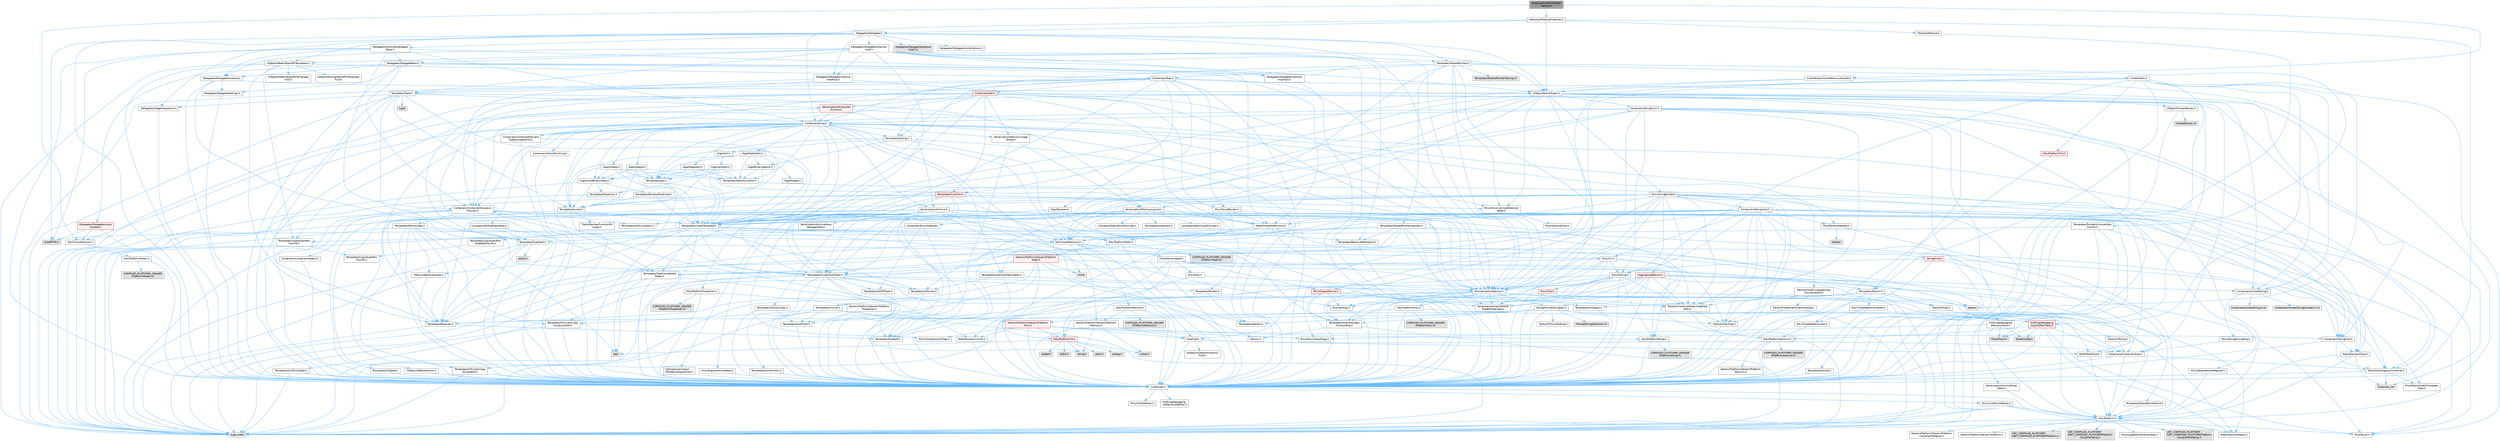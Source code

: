 digraph "StretcherAndPitchShifterFactory.h"
{
 // INTERACTIVE_SVG=YES
 // LATEX_PDF_SIZE
  bgcolor="transparent";
  edge [fontname=Helvetica,fontsize=10,labelfontname=Helvetica,labelfontsize=10];
  node [fontname=Helvetica,fontsize=10,shape=box,height=0.2,width=0.4];
  Node1 [id="Node000001",label="StretcherAndPitchShifter\lFactory.h",height=0.2,width=0.4,color="gray40", fillcolor="grey60", style="filled", fontcolor="black",tooltip=" "];
  Node1 -> Node2 [id="edge1_Node000001_Node000002",color="steelblue1",style="solid",tooltip=" "];
  Node2 [id="Node000002",label="AudioStreamCacheMemoryHandle.h",height=0.2,width=0.4,color="grey40", fillcolor="white", style="filled",URL="$db/d11/AudioStreamCacheMemoryHandle_8h.html",tooltip=" "];
  Node2 -> Node3 [id="edge2_Node000002_Node000003",color="steelblue1",style="solid",tooltip=" "];
  Node3 [id="Node000003",label="Templates/UnrealTemplate.h",height=0.2,width=0.4,color="grey40", fillcolor="white", style="filled",URL="$d4/d24/UnrealTemplate_8h.html",tooltip=" "];
  Node3 -> Node4 [id="edge3_Node000003_Node000004",color="steelblue1",style="solid",tooltip=" "];
  Node4 [id="Node000004",label="CoreTypes.h",height=0.2,width=0.4,color="grey40", fillcolor="white", style="filled",URL="$dc/dec/CoreTypes_8h.html",tooltip=" "];
  Node4 -> Node5 [id="edge4_Node000004_Node000005",color="steelblue1",style="solid",tooltip=" "];
  Node5 [id="Node000005",label="HAL/Platform.h",height=0.2,width=0.4,color="grey40", fillcolor="white", style="filled",URL="$d9/dd0/Platform_8h.html",tooltip=" "];
  Node5 -> Node6 [id="edge5_Node000005_Node000006",color="steelblue1",style="solid",tooltip=" "];
  Node6 [id="Node000006",label="Misc/Build.h",height=0.2,width=0.4,color="grey40", fillcolor="white", style="filled",URL="$d3/dbb/Build_8h.html",tooltip=" "];
  Node5 -> Node7 [id="edge6_Node000005_Node000007",color="steelblue1",style="solid",tooltip=" "];
  Node7 [id="Node000007",label="Misc/LargeWorldCoordinates.h",height=0.2,width=0.4,color="grey40", fillcolor="white", style="filled",URL="$d2/dcb/LargeWorldCoordinates_8h.html",tooltip=" "];
  Node5 -> Node8 [id="edge7_Node000005_Node000008",color="steelblue1",style="solid",tooltip=" "];
  Node8 [id="Node000008",label="type_traits",height=0.2,width=0.4,color="grey60", fillcolor="#E0E0E0", style="filled",tooltip=" "];
  Node5 -> Node9 [id="edge8_Node000005_Node000009",color="steelblue1",style="solid",tooltip=" "];
  Node9 [id="Node000009",label="PreprocessorHelpers.h",height=0.2,width=0.4,color="grey40", fillcolor="white", style="filled",URL="$db/ddb/PreprocessorHelpers_8h.html",tooltip=" "];
  Node5 -> Node10 [id="edge9_Node000005_Node000010",color="steelblue1",style="solid",tooltip=" "];
  Node10 [id="Node000010",label="UBT_COMPILED_PLATFORM\l/UBT_COMPILED_PLATFORMPlatform\lCompilerPreSetup.h",height=0.2,width=0.4,color="grey60", fillcolor="#E0E0E0", style="filled",tooltip=" "];
  Node5 -> Node11 [id="edge10_Node000005_Node000011",color="steelblue1",style="solid",tooltip=" "];
  Node11 [id="Node000011",label="GenericPlatform/GenericPlatform\lCompilerPreSetup.h",height=0.2,width=0.4,color="grey40", fillcolor="white", style="filled",URL="$d9/dc8/GenericPlatformCompilerPreSetup_8h.html",tooltip=" "];
  Node5 -> Node12 [id="edge11_Node000005_Node000012",color="steelblue1",style="solid",tooltip=" "];
  Node12 [id="Node000012",label="GenericPlatform/GenericPlatform.h",height=0.2,width=0.4,color="grey40", fillcolor="white", style="filled",URL="$d6/d84/GenericPlatform_8h.html",tooltip=" "];
  Node5 -> Node13 [id="edge12_Node000005_Node000013",color="steelblue1",style="solid",tooltip=" "];
  Node13 [id="Node000013",label="UBT_COMPILED_PLATFORM\l/UBT_COMPILED_PLATFORMPlatform.h",height=0.2,width=0.4,color="grey60", fillcolor="#E0E0E0", style="filled",tooltip=" "];
  Node5 -> Node14 [id="edge13_Node000005_Node000014",color="steelblue1",style="solid",tooltip=" "];
  Node14 [id="Node000014",label="UBT_COMPILED_PLATFORM\l/UBT_COMPILED_PLATFORMPlatform\lCompilerSetup.h",height=0.2,width=0.4,color="grey60", fillcolor="#E0E0E0", style="filled",tooltip=" "];
  Node4 -> Node15 [id="edge14_Node000004_Node000015",color="steelblue1",style="solid",tooltip=" "];
  Node15 [id="Node000015",label="ProfilingDebugging\l/UMemoryDefines.h",height=0.2,width=0.4,color="grey40", fillcolor="white", style="filled",URL="$d2/da2/UMemoryDefines_8h.html",tooltip=" "];
  Node4 -> Node16 [id="edge15_Node000004_Node000016",color="steelblue1",style="solid",tooltip=" "];
  Node16 [id="Node000016",label="Misc/CoreMiscDefines.h",height=0.2,width=0.4,color="grey40", fillcolor="white", style="filled",URL="$da/d38/CoreMiscDefines_8h.html",tooltip=" "];
  Node16 -> Node5 [id="edge16_Node000016_Node000005",color="steelblue1",style="solid",tooltip=" "];
  Node16 -> Node9 [id="edge17_Node000016_Node000009",color="steelblue1",style="solid",tooltip=" "];
  Node4 -> Node17 [id="edge18_Node000004_Node000017",color="steelblue1",style="solid",tooltip=" "];
  Node17 [id="Node000017",label="Misc/CoreDefines.h",height=0.2,width=0.4,color="grey40", fillcolor="white", style="filled",URL="$d3/dd2/CoreDefines_8h.html",tooltip=" "];
  Node3 -> Node18 [id="edge19_Node000003_Node000018",color="steelblue1",style="solid",tooltip=" "];
  Node18 [id="Node000018",label="Templates/IsPointer.h",height=0.2,width=0.4,color="grey40", fillcolor="white", style="filled",URL="$d7/d05/IsPointer_8h.html",tooltip=" "];
  Node18 -> Node4 [id="edge20_Node000018_Node000004",color="steelblue1",style="solid",tooltip=" "];
  Node3 -> Node19 [id="edge21_Node000003_Node000019",color="steelblue1",style="solid",tooltip=" "];
  Node19 [id="Node000019",label="HAL/UnrealMemory.h",height=0.2,width=0.4,color="grey40", fillcolor="white", style="filled",URL="$d9/d96/UnrealMemory_8h.html",tooltip=" "];
  Node19 -> Node4 [id="edge22_Node000019_Node000004",color="steelblue1",style="solid",tooltip=" "];
  Node19 -> Node20 [id="edge23_Node000019_Node000020",color="steelblue1",style="solid",tooltip=" "];
  Node20 [id="Node000020",label="GenericPlatform/GenericPlatform\lMemory.h",height=0.2,width=0.4,color="grey40", fillcolor="white", style="filled",URL="$dd/d22/GenericPlatformMemory_8h.html",tooltip=" "];
  Node20 -> Node21 [id="edge24_Node000020_Node000021",color="steelblue1",style="solid",tooltip=" "];
  Node21 [id="Node000021",label="CoreFwd.h",height=0.2,width=0.4,color="grey40", fillcolor="white", style="filled",URL="$d1/d1e/CoreFwd_8h.html",tooltip=" "];
  Node21 -> Node4 [id="edge25_Node000021_Node000004",color="steelblue1",style="solid",tooltip=" "];
  Node21 -> Node22 [id="edge26_Node000021_Node000022",color="steelblue1",style="solid",tooltip=" "];
  Node22 [id="Node000022",label="Containers/ContainersFwd.h",height=0.2,width=0.4,color="grey40", fillcolor="white", style="filled",URL="$d4/d0a/ContainersFwd_8h.html",tooltip=" "];
  Node22 -> Node5 [id="edge27_Node000022_Node000005",color="steelblue1",style="solid",tooltip=" "];
  Node22 -> Node4 [id="edge28_Node000022_Node000004",color="steelblue1",style="solid",tooltip=" "];
  Node22 -> Node23 [id="edge29_Node000022_Node000023",color="steelblue1",style="solid",tooltip=" "];
  Node23 [id="Node000023",label="Traits/IsContiguousContainer.h",height=0.2,width=0.4,color="grey40", fillcolor="white", style="filled",URL="$d5/d3c/IsContiguousContainer_8h.html",tooltip=" "];
  Node23 -> Node4 [id="edge30_Node000023_Node000004",color="steelblue1",style="solid",tooltip=" "];
  Node23 -> Node24 [id="edge31_Node000023_Node000024",color="steelblue1",style="solid",tooltip=" "];
  Node24 [id="Node000024",label="Misc/StaticAssertComplete\lType.h",height=0.2,width=0.4,color="grey40", fillcolor="white", style="filled",URL="$d5/d4e/StaticAssertCompleteType_8h.html",tooltip=" "];
  Node23 -> Node25 [id="edge32_Node000023_Node000025",color="steelblue1",style="solid",tooltip=" "];
  Node25 [id="Node000025",label="initializer_list",height=0.2,width=0.4,color="grey60", fillcolor="#E0E0E0", style="filled",tooltip=" "];
  Node21 -> Node26 [id="edge33_Node000021_Node000026",color="steelblue1",style="solid",tooltip=" "];
  Node26 [id="Node000026",label="Math/MathFwd.h",height=0.2,width=0.4,color="grey40", fillcolor="white", style="filled",URL="$d2/d10/MathFwd_8h.html",tooltip=" "];
  Node26 -> Node5 [id="edge34_Node000026_Node000005",color="steelblue1",style="solid",tooltip=" "];
  Node21 -> Node27 [id="edge35_Node000021_Node000027",color="steelblue1",style="solid",tooltip=" "];
  Node27 [id="Node000027",label="UObject/UObjectHierarchy\lFwd.h",height=0.2,width=0.4,color="grey40", fillcolor="white", style="filled",URL="$d3/d13/UObjectHierarchyFwd_8h.html",tooltip=" "];
  Node20 -> Node4 [id="edge36_Node000020_Node000004",color="steelblue1",style="solid",tooltip=" "];
  Node20 -> Node28 [id="edge37_Node000020_Node000028",color="steelblue1",style="solid",tooltip=" "];
  Node28 [id="Node000028",label="HAL/PlatformString.h",height=0.2,width=0.4,color="grey40", fillcolor="white", style="filled",URL="$db/db5/PlatformString_8h.html",tooltip=" "];
  Node28 -> Node4 [id="edge38_Node000028_Node000004",color="steelblue1",style="solid",tooltip=" "];
  Node28 -> Node29 [id="edge39_Node000028_Node000029",color="steelblue1",style="solid",tooltip=" "];
  Node29 [id="Node000029",label="COMPILED_PLATFORM_HEADER\l(PlatformString.h)",height=0.2,width=0.4,color="grey60", fillcolor="#E0E0E0", style="filled",tooltip=" "];
  Node20 -> Node30 [id="edge40_Node000020_Node000030",color="steelblue1",style="solid",tooltip=" "];
  Node30 [id="Node000030",label="string.h",height=0.2,width=0.4,color="grey60", fillcolor="#E0E0E0", style="filled",tooltip=" "];
  Node20 -> Node31 [id="edge41_Node000020_Node000031",color="steelblue1",style="solid",tooltip=" "];
  Node31 [id="Node000031",label="wchar.h",height=0.2,width=0.4,color="grey60", fillcolor="#E0E0E0", style="filled",tooltip=" "];
  Node19 -> Node32 [id="edge42_Node000019_Node000032",color="steelblue1",style="solid",tooltip=" "];
  Node32 [id="Node000032",label="HAL/MemoryBase.h",height=0.2,width=0.4,color="grey40", fillcolor="white", style="filled",URL="$d6/d9f/MemoryBase_8h.html",tooltip=" "];
  Node32 -> Node4 [id="edge43_Node000032_Node000004",color="steelblue1",style="solid",tooltip=" "];
  Node32 -> Node33 [id="edge44_Node000032_Node000033",color="steelblue1",style="solid",tooltip=" "];
  Node33 [id="Node000033",label="HAL/PlatformAtomics.h",height=0.2,width=0.4,color="grey40", fillcolor="white", style="filled",URL="$d3/d36/PlatformAtomics_8h.html",tooltip=" "];
  Node33 -> Node4 [id="edge45_Node000033_Node000004",color="steelblue1",style="solid",tooltip=" "];
  Node33 -> Node34 [id="edge46_Node000033_Node000034",color="steelblue1",style="solid",tooltip=" "];
  Node34 [id="Node000034",label="GenericPlatform/GenericPlatform\lAtomics.h",height=0.2,width=0.4,color="grey40", fillcolor="white", style="filled",URL="$da/d72/GenericPlatformAtomics_8h.html",tooltip=" "];
  Node34 -> Node4 [id="edge47_Node000034_Node000004",color="steelblue1",style="solid",tooltip=" "];
  Node33 -> Node35 [id="edge48_Node000033_Node000035",color="steelblue1",style="solid",tooltip=" "];
  Node35 [id="Node000035",label="COMPILED_PLATFORM_HEADER\l(PlatformAtomics.h)",height=0.2,width=0.4,color="grey60", fillcolor="#E0E0E0", style="filled",tooltip=" "];
  Node32 -> Node36 [id="edge49_Node000032_Node000036",color="steelblue1",style="solid",tooltip=" "];
  Node36 [id="Node000036",label="HAL/PlatformCrt.h",height=0.2,width=0.4,color="red", fillcolor="#FFF0F0", style="filled",URL="$d8/d75/PlatformCrt_8h.html",tooltip=" "];
  Node36 -> Node37 [id="edge50_Node000036_Node000037",color="steelblue1",style="solid",tooltip=" "];
  Node37 [id="Node000037",label="new",height=0.2,width=0.4,color="grey60", fillcolor="#E0E0E0", style="filled",tooltip=" "];
  Node36 -> Node31 [id="edge51_Node000036_Node000031",color="steelblue1",style="solid",tooltip=" "];
  Node36 -> Node38 [id="edge52_Node000036_Node000038",color="steelblue1",style="solid",tooltip=" "];
  Node38 [id="Node000038",label="stddef.h",height=0.2,width=0.4,color="grey60", fillcolor="#E0E0E0", style="filled",tooltip=" "];
  Node36 -> Node39 [id="edge53_Node000036_Node000039",color="steelblue1",style="solid",tooltip=" "];
  Node39 [id="Node000039",label="stdlib.h",height=0.2,width=0.4,color="grey60", fillcolor="#E0E0E0", style="filled",tooltip=" "];
  Node36 -> Node40 [id="edge54_Node000036_Node000040",color="steelblue1",style="solid",tooltip=" "];
  Node40 [id="Node000040",label="stdio.h",height=0.2,width=0.4,color="grey60", fillcolor="#E0E0E0", style="filled",tooltip=" "];
  Node36 -> Node41 [id="edge55_Node000036_Node000041",color="steelblue1",style="solid",tooltip=" "];
  Node41 [id="Node000041",label="stdarg.h",height=0.2,width=0.4,color="grey60", fillcolor="#E0E0E0", style="filled",tooltip=" "];
  Node36 -> Node30 [id="edge56_Node000036_Node000030",color="steelblue1",style="solid",tooltip=" "];
  Node32 -> Node44 [id="edge57_Node000032_Node000044",color="steelblue1",style="solid",tooltip=" "];
  Node44 [id="Node000044",label="Misc/Exec.h",height=0.2,width=0.4,color="grey40", fillcolor="white", style="filled",URL="$de/ddb/Exec_8h.html",tooltip=" "];
  Node44 -> Node4 [id="edge58_Node000044_Node000004",color="steelblue1",style="solid",tooltip=" "];
  Node44 -> Node45 [id="edge59_Node000044_Node000045",color="steelblue1",style="solid",tooltip=" "];
  Node45 [id="Node000045",label="Misc/AssertionMacros.h",height=0.2,width=0.4,color="grey40", fillcolor="white", style="filled",URL="$d0/dfa/AssertionMacros_8h.html",tooltip=" "];
  Node45 -> Node4 [id="edge60_Node000045_Node000004",color="steelblue1",style="solid",tooltip=" "];
  Node45 -> Node5 [id="edge61_Node000045_Node000005",color="steelblue1",style="solid",tooltip=" "];
  Node45 -> Node46 [id="edge62_Node000045_Node000046",color="steelblue1",style="solid",tooltip=" "];
  Node46 [id="Node000046",label="HAL/PlatformMisc.h",height=0.2,width=0.4,color="grey40", fillcolor="white", style="filled",URL="$d0/df5/PlatformMisc_8h.html",tooltip=" "];
  Node46 -> Node4 [id="edge63_Node000046_Node000004",color="steelblue1",style="solid",tooltip=" "];
  Node46 -> Node47 [id="edge64_Node000046_Node000047",color="steelblue1",style="solid",tooltip=" "];
  Node47 [id="Node000047",label="GenericPlatform/GenericPlatform\lMisc.h",height=0.2,width=0.4,color="red", fillcolor="#FFF0F0", style="filled",URL="$db/d9a/GenericPlatformMisc_8h.html",tooltip=" "];
  Node47 -> Node48 [id="edge65_Node000047_Node000048",color="steelblue1",style="solid",tooltip=" "];
  Node48 [id="Node000048",label="Containers/StringFwd.h",height=0.2,width=0.4,color="grey40", fillcolor="white", style="filled",URL="$df/d37/StringFwd_8h.html",tooltip=" "];
  Node48 -> Node4 [id="edge66_Node000048_Node000004",color="steelblue1",style="solid",tooltip=" "];
  Node48 -> Node49 [id="edge67_Node000048_Node000049",color="steelblue1",style="solid",tooltip=" "];
  Node49 [id="Node000049",label="Traits/ElementType.h",height=0.2,width=0.4,color="grey40", fillcolor="white", style="filled",URL="$d5/d4f/ElementType_8h.html",tooltip=" "];
  Node49 -> Node5 [id="edge68_Node000049_Node000005",color="steelblue1",style="solid",tooltip=" "];
  Node49 -> Node25 [id="edge69_Node000049_Node000025",color="steelblue1",style="solid",tooltip=" "];
  Node49 -> Node8 [id="edge70_Node000049_Node000008",color="steelblue1",style="solid",tooltip=" "];
  Node48 -> Node23 [id="edge71_Node000048_Node000023",color="steelblue1",style="solid",tooltip=" "];
  Node47 -> Node21 [id="edge72_Node000047_Node000021",color="steelblue1",style="solid",tooltip=" "];
  Node47 -> Node4 [id="edge73_Node000047_Node000004",color="steelblue1",style="solid",tooltip=" "];
  Node47 -> Node36 [id="edge74_Node000047_Node000036",color="steelblue1",style="solid",tooltip=" "];
  Node47 -> Node51 [id="edge75_Node000047_Node000051",color="steelblue1",style="solid",tooltip=" "];
  Node51 [id="Node000051",label="Math/NumericLimits.h",height=0.2,width=0.4,color="grey40", fillcolor="white", style="filled",URL="$df/d1b/NumericLimits_8h.html",tooltip=" "];
  Node51 -> Node4 [id="edge76_Node000051_Node000004",color="steelblue1",style="solid",tooltip=" "];
  Node47 -> Node52 [id="edge77_Node000047_Node000052",color="steelblue1",style="solid",tooltip=" "];
  Node52 [id="Node000052",label="Misc/CompressionFlags.h",height=0.2,width=0.4,color="grey40", fillcolor="white", style="filled",URL="$d9/d76/CompressionFlags_8h.html",tooltip=" "];
  Node47 -> Node53 [id="edge78_Node000047_Node000053",color="steelblue1",style="solid",tooltip=" "];
  Node53 [id="Node000053",label="Misc/EnumClassFlags.h",height=0.2,width=0.4,color="grey40", fillcolor="white", style="filled",URL="$d8/de7/EnumClassFlags_8h.html",tooltip=" "];
  Node46 -> Node56 [id="edge79_Node000046_Node000056",color="steelblue1",style="solid",tooltip=" "];
  Node56 [id="Node000056",label="COMPILED_PLATFORM_HEADER\l(PlatformMisc.h)",height=0.2,width=0.4,color="grey60", fillcolor="#E0E0E0", style="filled",tooltip=" "];
  Node46 -> Node57 [id="edge80_Node000046_Node000057",color="steelblue1",style="solid",tooltip=" "];
  Node57 [id="Node000057",label="ProfilingDebugging\l/CpuProfilerTrace.h",height=0.2,width=0.4,color="red", fillcolor="#FFF0F0", style="filled",URL="$da/dcb/CpuProfilerTrace_8h.html",tooltip=" "];
  Node57 -> Node4 [id="edge81_Node000057_Node000004",color="steelblue1",style="solid",tooltip=" "];
  Node57 -> Node22 [id="edge82_Node000057_Node000022",color="steelblue1",style="solid",tooltip=" "];
  Node57 -> Node33 [id="edge83_Node000057_Node000033",color="steelblue1",style="solid",tooltip=" "];
  Node57 -> Node9 [id="edge84_Node000057_Node000009",color="steelblue1",style="solid",tooltip=" "];
  Node57 -> Node6 [id="edge85_Node000057_Node000006",color="steelblue1",style="solid",tooltip=" "];
  Node57 -> Node58 [id="edge86_Node000057_Node000058",color="steelblue1",style="solid",tooltip=" "];
  Node58 [id="Node000058",label="Trace/Config.h",height=0.2,width=0.4,color="grey60", fillcolor="#E0E0E0", style="filled",tooltip=" "];
  Node57 -> Node61 [id="edge87_Node000057_Node000061",color="steelblue1",style="solid",tooltip=" "];
  Node61 [id="Node000061",label="Trace/Trace.h",height=0.2,width=0.4,color="grey60", fillcolor="#E0E0E0", style="filled",tooltip=" "];
  Node45 -> Node9 [id="edge88_Node000045_Node000009",color="steelblue1",style="solid",tooltip=" "];
  Node45 -> Node62 [id="edge89_Node000045_Node000062",color="steelblue1",style="solid",tooltip=" "];
  Node62 [id="Node000062",label="Templates/EnableIf.h",height=0.2,width=0.4,color="grey40", fillcolor="white", style="filled",URL="$d7/d60/EnableIf_8h.html",tooltip=" "];
  Node62 -> Node4 [id="edge90_Node000062_Node000004",color="steelblue1",style="solid",tooltip=" "];
  Node45 -> Node63 [id="edge91_Node000045_Node000063",color="steelblue1",style="solid",tooltip=" "];
  Node63 [id="Node000063",label="Templates/IsArrayOrRefOf\lTypeByPredicate.h",height=0.2,width=0.4,color="grey40", fillcolor="white", style="filled",URL="$d6/da1/IsArrayOrRefOfTypeByPredicate_8h.html",tooltip=" "];
  Node63 -> Node4 [id="edge92_Node000063_Node000004",color="steelblue1",style="solid",tooltip=" "];
  Node45 -> Node64 [id="edge93_Node000045_Node000064",color="steelblue1",style="solid",tooltip=" "];
  Node64 [id="Node000064",label="Templates/IsValidVariadic\lFunctionArg.h",height=0.2,width=0.4,color="grey40", fillcolor="white", style="filled",URL="$d0/dc8/IsValidVariadicFunctionArg_8h.html",tooltip=" "];
  Node64 -> Node4 [id="edge94_Node000064_Node000004",color="steelblue1",style="solid",tooltip=" "];
  Node64 -> Node65 [id="edge95_Node000064_Node000065",color="steelblue1",style="solid",tooltip=" "];
  Node65 [id="Node000065",label="IsEnum.h",height=0.2,width=0.4,color="grey40", fillcolor="white", style="filled",URL="$d4/de5/IsEnum_8h.html",tooltip=" "];
  Node64 -> Node8 [id="edge96_Node000064_Node000008",color="steelblue1",style="solid",tooltip=" "];
  Node45 -> Node66 [id="edge97_Node000045_Node000066",color="steelblue1",style="solid",tooltip=" "];
  Node66 [id="Node000066",label="Traits/IsCharEncodingCompatible\lWith.h",height=0.2,width=0.4,color="grey40", fillcolor="white", style="filled",URL="$df/dd1/IsCharEncodingCompatibleWith_8h.html",tooltip=" "];
  Node66 -> Node8 [id="edge98_Node000066_Node000008",color="steelblue1",style="solid",tooltip=" "];
  Node66 -> Node67 [id="edge99_Node000066_Node000067",color="steelblue1",style="solid",tooltip=" "];
  Node67 [id="Node000067",label="Traits/IsCharType.h",height=0.2,width=0.4,color="grey40", fillcolor="white", style="filled",URL="$db/d51/IsCharType_8h.html",tooltip=" "];
  Node67 -> Node4 [id="edge100_Node000067_Node000004",color="steelblue1",style="solid",tooltip=" "];
  Node45 -> Node68 [id="edge101_Node000045_Node000068",color="steelblue1",style="solid",tooltip=" "];
  Node68 [id="Node000068",label="Misc/VarArgs.h",height=0.2,width=0.4,color="grey40", fillcolor="white", style="filled",URL="$d5/d6f/VarArgs_8h.html",tooltip=" "];
  Node68 -> Node4 [id="edge102_Node000068_Node000004",color="steelblue1",style="solid",tooltip=" "];
  Node45 -> Node69 [id="edge103_Node000045_Node000069",color="steelblue1",style="solid",tooltip=" "];
  Node69 [id="Node000069",label="String/FormatStringSan.h",height=0.2,width=0.4,color="grey40", fillcolor="white", style="filled",URL="$d3/d8b/FormatStringSan_8h.html",tooltip=" "];
  Node69 -> Node8 [id="edge104_Node000069_Node000008",color="steelblue1",style="solid",tooltip=" "];
  Node69 -> Node4 [id="edge105_Node000069_Node000004",color="steelblue1",style="solid",tooltip=" "];
  Node69 -> Node70 [id="edge106_Node000069_Node000070",color="steelblue1",style="solid",tooltip=" "];
  Node70 [id="Node000070",label="Templates/Requires.h",height=0.2,width=0.4,color="grey40", fillcolor="white", style="filled",URL="$dc/d96/Requires_8h.html",tooltip=" "];
  Node70 -> Node62 [id="edge107_Node000070_Node000062",color="steelblue1",style="solid",tooltip=" "];
  Node70 -> Node8 [id="edge108_Node000070_Node000008",color="steelblue1",style="solid",tooltip=" "];
  Node69 -> Node71 [id="edge109_Node000069_Node000071",color="steelblue1",style="solid",tooltip=" "];
  Node71 [id="Node000071",label="Templates/Identity.h",height=0.2,width=0.4,color="grey40", fillcolor="white", style="filled",URL="$d0/dd5/Identity_8h.html",tooltip=" "];
  Node69 -> Node64 [id="edge110_Node000069_Node000064",color="steelblue1",style="solid",tooltip=" "];
  Node69 -> Node67 [id="edge111_Node000069_Node000067",color="steelblue1",style="solid",tooltip=" "];
  Node69 -> Node72 [id="edge112_Node000069_Node000072",color="steelblue1",style="solid",tooltip=" "];
  Node72 [id="Node000072",label="Traits/IsTEnumAsByte.h",height=0.2,width=0.4,color="grey40", fillcolor="white", style="filled",URL="$d1/de6/IsTEnumAsByte_8h.html",tooltip=" "];
  Node69 -> Node73 [id="edge113_Node000069_Node000073",color="steelblue1",style="solid",tooltip=" "];
  Node73 [id="Node000073",label="Traits/IsTString.h",height=0.2,width=0.4,color="grey40", fillcolor="white", style="filled",URL="$d0/df8/IsTString_8h.html",tooltip=" "];
  Node73 -> Node22 [id="edge114_Node000073_Node000022",color="steelblue1",style="solid",tooltip=" "];
  Node69 -> Node22 [id="edge115_Node000069_Node000022",color="steelblue1",style="solid",tooltip=" "];
  Node69 -> Node74 [id="edge116_Node000069_Node000074",color="steelblue1",style="solid",tooltip=" "];
  Node74 [id="Node000074",label="FormatStringSanErrors.inl",height=0.2,width=0.4,color="grey60", fillcolor="#E0E0E0", style="filled",tooltip=" "];
  Node45 -> Node75 [id="edge117_Node000045_Node000075",color="steelblue1",style="solid",tooltip=" "];
  Node75 [id="Node000075",label="atomic",height=0.2,width=0.4,color="grey60", fillcolor="#E0E0E0", style="filled",tooltip=" "];
  Node32 -> Node76 [id="edge118_Node000032_Node000076",color="steelblue1",style="solid",tooltip=" "];
  Node76 [id="Node000076",label="Misc/OutputDevice.h",height=0.2,width=0.4,color="red", fillcolor="#FFF0F0", style="filled",URL="$d7/d32/OutputDevice_8h.html",tooltip=" "];
  Node76 -> Node21 [id="edge119_Node000076_Node000021",color="steelblue1",style="solid",tooltip=" "];
  Node76 -> Node4 [id="edge120_Node000076_Node000004",color="steelblue1",style="solid",tooltip=" "];
  Node76 -> Node68 [id="edge121_Node000076_Node000068",color="steelblue1",style="solid",tooltip=" "];
  Node76 -> Node63 [id="edge122_Node000076_Node000063",color="steelblue1",style="solid",tooltip=" "];
  Node76 -> Node64 [id="edge123_Node000076_Node000064",color="steelblue1",style="solid",tooltip=" "];
  Node76 -> Node66 [id="edge124_Node000076_Node000066",color="steelblue1",style="solid",tooltip=" "];
  Node32 -> Node78 [id="edge125_Node000032_Node000078",color="steelblue1",style="solid",tooltip=" "];
  Node78 [id="Node000078",label="Templates/Atomic.h",height=0.2,width=0.4,color="grey40", fillcolor="white", style="filled",URL="$d3/d91/Atomic_8h.html",tooltip=" "];
  Node78 -> Node79 [id="edge126_Node000078_Node000079",color="steelblue1",style="solid",tooltip=" "];
  Node79 [id="Node000079",label="HAL/ThreadSafeCounter.h",height=0.2,width=0.4,color="grey40", fillcolor="white", style="filled",URL="$dc/dc9/ThreadSafeCounter_8h.html",tooltip=" "];
  Node79 -> Node4 [id="edge127_Node000079_Node000004",color="steelblue1",style="solid",tooltip=" "];
  Node79 -> Node33 [id="edge128_Node000079_Node000033",color="steelblue1",style="solid",tooltip=" "];
  Node78 -> Node80 [id="edge129_Node000078_Node000080",color="steelblue1",style="solid",tooltip=" "];
  Node80 [id="Node000080",label="HAL/ThreadSafeCounter64.h",height=0.2,width=0.4,color="grey40", fillcolor="white", style="filled",URL="$d0/d12/ThreadSafeCounter64_8h.html",tooltip=" "];
  Node80 -> Node4 [id="edge130_Node000080_Node000004",color="steelblue1",style="solid",tooltip=" "];
  Node80 -> Node79 [id="edge131_Node000080_Node000079",color="steelblue1",style="solid",tooltip=" "];
  Node78 -> Node81 [id="edge132_Node000078_Node000081",color="steelblue1",style="solid",tooltip=" "];
  Node81 [id="Node000081",label="Templates/IsIntegral.h",height=0.2,width=0.4,color="grey40", fillcolor="white", style="filled",URL="$da/d64/IsIntegral_8h.html",tooltip=" "];
  Node81 -> Node4 [id="edge133_Node000081_Node000004",color="steelblue1",style="solid",tooltip=" "];
  Node78 -> Node82 [id="edge134_Node000078_Node000082",color="steelblue1",style="solid",tooltip=" "];
  Node82 [id="Node000082",label="Templates/IsTrivial.h",height=0.2,width=0.4,color="grey40", fillcolor="white", style="filled",URL="$da/d4c/IsTrivial_8h.html",tooltip=" "];
  Node82 -> Node83 [id="edge135_Node000082_Node000083",color="steelblue1",style="solid",tooltip=" "];
  Node83 [id="Node000083",label="Templates/AndOrNot.h",height=0.2,width=0.4,color="grey40", fillcolor="white", style="filled",URL="$db/d0a/AndOrNot_8h.html",tooltip=" "];
  Node83 -> Node4 [id="edge136_Node000083_Node000004",color="steelblue1",style="solid",tooltip=" "];
  Node82 -> Node84 [id="edge137_Node000082_Node000084",color="steelblue1",style="solid",tooltip=" "];
  Node84 [id="Node000084",label="Templates/IsTriviallyCopy\lConstructible.h",height=0.2,width=0.4,color="grey40", fillcolor="white", style="filled",URL="$d3/d78/IsTriviallyCopyConstructible_8h.html",tooltip=" "];
  Node84 -> Node4 [id="edge138_Node000084_Node000004",color="steelblue1",style="solid",tooltip=" "];
  Node84 -> Node8 [id="edge139_Node000084_Node000008",color="steelblue1",style="solid",tooltip=" "];
  Node82 -> Node85 [id="edge140_Node000082_Node000085",color="steelblue1",style="solid",tooltip=" "];
  Node85 [id="Node000085",label="Templates/IsTriviallyCopy\lAssignable.h",height=0.2,width=0.4,color="grey40", fillcolor="white", style="filled",URL="$d2/df2/IsTriviallyCopyAssignable_8h.html",tooltip=" "];
  Node85 -> Node4 [id="edge141_Node000085_Node000004",color="steelblue1",style="solid",tooltip=" "];
  Node85 -> Node8 [id="edge142_Node000085_Node000008",color="steelblue1",style="solid",tooltip=" "];
  Node82 -> Node8 [id="edge143_Node000082_Node000008",color="steelblue1",style="solid",tooltip=" "];
  Node78 -> Node86 [id="edge144_Node000078_Node000086",color="steelblue1",style="solid",tooltip=" "];
  Node86 [id="Node000086",label="Traits/IntType.h",height=0.2,width=0.4,color="grey40", fillcolor="white", style="filled",URL="$d7/deb/IntType_8h.html",tooltip=" "];
  Node86 -> Node5 [id="edge145_Node000086_Node000005",color="steelblue1",style="solid",tooltip=" "];
  Node78 -> Node75 [id="edge146_Node000078_Node000075",color="steelblue1",style="solid",tooltip=" "];
  Node19 -> Node87 [id="edge147_Node000019_Node000087",color="steelblue1",style="solid",tooltip=" "];
  Node87 [id="Node000087",label="HAL/PlatformMemory.h",height=0.2,width=0.4,color="grey40", fillcolor="white", style="filled",URL="$de/d68/PlatformMemory_8h.html",tooltip=" "];
  Node87 -> Node4 [id="edge148_Node000087_Node000004",color="steelblue1",style="solid",tooltip=" "];
  Node87 -> Node20 [id="edge149_Node000087_Node000020",color="steelblue1",style="solid",tooltip=" "];
  Node87 -> Node88 [id="edge150_Node000087_Node000088",color="steelblue1",style="solid",tooltip=" "];
  Node88 [id="Node000088",label="COMPILED_PLATFORM_HEADER\l(PlatformMemory.h)",height=0.2,width=0.4,color="grey60", fillcolor="#E0E0E0", style="filled",tooltip=" "];
  Node19 -> Node89 [id="edge151_Node000019_Node000089",color="steelblue1",style="solid",tooltip=" "];
  Node89 [id="Node000089",label="ProfilingDebugging\l/MemoryTrace.h",height=0.2,width=0.4,color="grey40", fillcolor="white", style="filled",URL="$da/dd7/MemoryTrace_8h.html",tooltip=" "];
  Node89 -> Node5 [id="edge152_Node000089_Node000005",color="steelblue1",style="solid",tooltip=" "];
  Node89 -> Node53 [id="edge153_Node000089_Node000053",color="steelblue1",style="solid",tooltip=" "];
  Node89 -> Node58 [id="edge154_Node000089_Node000058",color="steelblue1",style="solid",tooltip=" "];
  Node89 -> Node61 [id="edge155_Node000089_Node000061",color="steelblue1",style="solid",tooltip=" "];
  Node19 -> Node18 [id="edge156_Node000019_Node000018",color="steelblue1",style="solid",tooltip=" "];
  Node3 -> Node90 [id="edge157_Node000003_Node000090",color="steelblue1",style="solid",tooltip=" "];
  Node90 [id="Node000090",label="Templates/CopyQualifiers\lAndRefsFromTo.h",height=0.2,width=0.4,color="grey40", fillcolor="white", style="filled",URL="$d3/db3/CopyQualifiersAndRefsFromTo_8h.html",tooltip=" "];
  Node90 -> Node91 [id="edge158_Node000090_Node000091",color="steelblue1",style="solid",tooltip=" "];
  Node91 [id="Node000091",label="Templates/CopyQualifiers\lFromTo.h",height=0.2,width=0.4,color="grey40", fillcolor="white", style="filled",URL="$d5/db4/CopyQualifiersFromTo_8h.html",tooltip=" "];
  Node3 -> Node92 [id="edge159_Node000003_Node000092",color="steelblue1",style="solid",tooltip=" "];
  Node92 [id="Node000092",label="Templates/UnrealTypeTraits.h",height=0.2,width=0.4,color="grey40", fillcolor="white", style="filled",URL="$d2/d2d/UnrealTypeTraits_8h.html",tooltip=" "];
  Node92 -> Node4 [id="edge160_Node000092_Node000004",color="steelblue1",style="solid",tooltip=" "];
  Node92 -> Node18 [id="edge161_Node000092_Node000018",color="steelblue1",style="solid",tooltip=" "];
  Node92 -> Node45 [id="edge162_Node000092_Node000045",color="steelblue1",style="solid",tooltip=" "];
  Node92 -> Node83 [id="edge163_Node000092_Node000083",color="steelblue1",style="solid",tooltip=" "];
  Node92 -> Node62 [id="edge164_Node000092_Node000062",color="steelblue1",style="solid",tooltip=" "];
  Node92 -> Node93 [id="edge165_Node000092_Node000093",color="steelblue1",style="solid",tooltip=" "];
  Node93 [id="Node000093",label="Templates/IsArithmetic.h",height=0.2,width=0.4,color="grey40", fillcolor="white", style="filled",URL="$d2/d5d/IsArithmetic_8h.html",tooltip=" "];
  Node93 -> Node4 [id="edge166_Node000093_Node000004",color="steelblue1",style="solid",tooltip=" "];
  Node92 -> Node65 [id="edge167_Node000092_Node000065",color="steelblue1",style="solid",tooltip=" "];
  Node92 -> Node94 [id="edge168_Node000092_Node000094",color="steelblue1",style="solid",tooltip=" "];
  Node94 [id="Node000094",label="Templates/Models.h",height=0.2,width=0.4,color="grey40", fillcolor="white", style="filled",URL="$d3/d0c/Models_8h.html",tooltip=" "];
  Node94 -> Node71 [id="edge169_Node000094_Node000071",color="steelblue1",style="solid",tooltip=" "];
  Node92 -> Node95 [id="edge170_Node000092_Node000095",color="steelblue1",style="solid",tooltip=" "];
  Node95 [id="Node000095",label="Templates/IsPODType.h",height=0.2,width=0.4,color="grey40", fillcolor="white", style="filled",URL="$d7/db1/IsPODType_8h.html",tooltip=" "];
  Node95 -> Node4 [id="edge171_Node000095_Node000004",color="steelblue1",style="solid",tooltip=" "];
  Node92 -> Node96 [id="edge172_Node000092_Node000096",color="steelblue1",style="solid",tooltip=" "];
  Node96 [id="Node000096",label="Templates/IsUECoreType.h",height=0.2,width=0.4,color="grey40", fillcolor="white", style="filled",URL="$d1/db8/IsUECoreType_8h.html",tooltip=" "];
  Node96 -> Node4 [id="edge173_Node000096_Node000004",color="steelblue1",style="solid",tooltip=" "];
  Node96 -> Node8 [id="edge174_Node000096_Node000008",color="steelblue1",style="solid",tooltip=" "];
  Node92 -> Node84 [id="edge175_Node000092_Node000084",color="steelblue1",style="solid",tooltip=" "];
  Node3 -> Node97 [id="edge176_Node000003_Node000097",color="steelblue1",style="solid",tooltip=" "];
  Node97 [id="Node000097",label="Templates/RemoveReference.h",height=0.2,width=0.4,color="grey40", fillcolor="white", style="filled",URL="$da/dbe/RemoveReference_8h.html",tooltip=" "];
  Node97 -> Node4 [id="edge177_Node000097_Node000004",color="steelblue1",style="solid",tooltip=" "];
  Node3 -> Node70 [id="edge178_Node000003_Node000070",color="steelblue1",style="solid",tooltip=" "];
  Node3 -> Node98 [id="edge179_Node000003_Node000098",color="steelblue1",style="solid",tooltip=" "];
  Node98 [id="Node000098",label="Templates/TypeCompatible\lBytes.h",height=0.2,width=0.4,color="grey40", fillcolor="white", style="filled",URL="$df/d0a/TypeCompatibleBytes_8h.html",tooltip=" "];
  Node98 -> Node4 [id="edge180_Node000098_Node000004",color="steelblue1",style="solid",tooltip=" "];
  Node98 -> Node30 [id="edge181_Node000098_Node000030",color="steelblue1",style="solid",tooltip=" "];
  Node98 -> Node37 [id="edge182_Node000098_Node000037",color="steelblue1",style="solid",tooltip=" "];
  Node98 -> Node8 [id="edge183_Node000098_Node000008",color="steelblue1",style="solid",tooltip=" "];
  Node3 -> Node71 [id="edge184_Node000003_Node000071",color="steelblue1",style="solid",tooltip=" "];
  Node3 -> Node23 [id="edge185_Node000003_Node000023",color="steelblue1",style="solid",tooltip=" "];
  Node3 -> Node99 [id="edge186_Node000003_Node000099",color="steelblue1",style="solid",tooltip=" "];
  Node99 [id="Node000099",label="Traits/UseBitwiseSwap.h",height=0.2,width=0.4,color="grey40", fillcolor="white", style="filled",URL="$db/df3/UseBitwiseSwap_8h.html",tooltip=" "];
  Node99 -> Node4 [id="edge187_Node000099_Node000004",color="steelblue1",style="solid",tooltip=" "];
  Node99 -> Node8 [id="edge188_Node000099_Node000008",color="steelblue1",style="solid",tooltip=" "];
  Node3 -> Node8 [id="edge189_Node000003_Node000008",color="steelblue1",style="solid",tooltip=" "];
  Node2 -> Node100 [id="edge190_Node000002_Node000100",color="steelblue1",style="solid",tooltip=" "];
  Node100 [id="Node000100",label="UObject/NameTypes.h",height=0.2,width=0.4,color="grey40", fillcolor="white", style="filled",URL="$d6/d35/NameTypes_8h.html",tooltip=" "];
  Node100 -> Node4 [id="edge191_Node000100_Node000004",color="steelblue1",style="solid",tooltip=" "];
  Node100 -> Node45 [id="edge192_Node000100_Node000045",color="steelblue1",style="solid",tooltip=" "];
  Node100 -> Node19 [id="edge193_Node000100_Node000019",color="steelblue1",style="solid",tooltip=" "];
  Node100 -> Node92 [id="edge194_Node000100_Node000092",color="steelblue1",style="solid",tooltip=" "];
  Node100 -> Node3 [id="edge195_Node000100_Node000003",color="steelblue1",style="solid",tooltip=" "];
  Node100 -> Node101 [id="edge196_Node000100_Node000101",color="steelblue1",style="solid",tooltip=" "];
  Node101 [id="Node000101",label="Containers/UnrealString.h",height=0.2,width=0.4,color="grey40", fillcolor="white", style="filled",URL="$d5/dba/UnrealString_8h.html",tooltip=" "];
  Node101 -> Node102 [id="edge197_Node000101_Node000102",color="steelblue1",style="solid",tooltip=" "];
  Node102 [id="Node000102",label="Containers/UnrealStringIncludes.h.inl",height=0.2,width=0.4,color="grey60", fillcolor="#E0E0E0", style="filled",tooltip=" "];
  Node101 -> Node103 [id="edge198_Node000101_Node000103",color="steelblue1",style="solid",tooltip=" "];
  Node103 [id="Node000103",label="Containers/UnrealString.h.inl",height=0.2,width=0.4,color="grey60", fillcolor="#E0E0E0", style="filled",tooltip=" "];
  Node101 -> Node104 [id="edge199_Node000101_Node000104",color="steelblue1",style="solid",tooltip=" "];
  Node104 [id="Node000104",label="Misc/StringFormatArg.h",height=0.2,width=0.4,color="grey40", fillcolor="white", style="filled",URL="$d2/d16/StringFormatArg_8h.html",tooltip=" "];
  Node104 -> Node22 [id="edge200_Node000104_Node000022",color="steelblue1",style="solid",tooltip=" "];
  Node100 -> Node105 [id="edge201_Node000100_Node000105",color="steelblue1",style="solid",tooltip=" "];
  Node105 [id="Node000105",label="HAL/CriticalSection.h",height=0.2,width=0.4,color="grey40", fillcolor="white", style="filled",URL="$d6/d90/CriticalSection_8h.html",tooltip=" "];
  Node105 -> Node106 [id="edge202_Node000105_Node000106",color="steelblue1",style="solid",tooltip=" "];
  Node106 [id="Node000106",label="HAL/PlatformMutex.h",height=0.2,width=0.4,color="grey40", fillcolor="white", style="filled",URL="$d9/d0b/PlatformMutex_8h.html",tooltip=" "];
  Node106 -> Node4 [id="edge203_Node000106_Node000004",color="steelblue1",style="solid",tooltip=" "];
  Node106 -> Node107 [id="edge204_Node000106_Node000107",color="steelblue1",style="solid",tooltip=" "];
  Node107 [id="Node000107",label="COMPILED_PLATFORM_HEADER\l(PlatformMutex.h)",height=0.2,width=0.4,color="grey60", fillcolor="#E0E0E0", style="filled",tooltip=" "];
  Node100 -> Node108 [id="edge205_Node000100_Node000108",color="steelblue1",style="solid",tooltip=" "];
  Node108 [id="Node000108",label="Containers/StringConv.h",height=0.2,width=0.4,color="grey40", fillcolor="white", style="filled",URL="$d3/ddf/StringConv_8h.html",tooltip=" "];
  Node108 -> Node4 [id="edge206_Node000108_Node000004",color="steelblue1",style="solid",tooltip=" "];
  Node108 -> Node45 [id="edge207_Node000108_Node000045",color="steelblue1",style="solid",tooltip=" "];
  Node108 -> Node109 [id="edge208_Node000108_Node000109",color="steelblue1",style="solid",tooltip=" "];
  Node109 [id="Node000109",label="Containers/ContainerAllocation\lPolicies.h",height=0.2,width=0.4,color="grey40", fillcolor="white", style="filled",URL="$d7/dff/ContainerAllocationPolicies_8h.html",tooltip=" "];
  Node109 -> Node4 [id="edge209_Node000109_Node000004",color="steelblue1",style="solid",tooltip=" "];
  Node109 -> Node110 [id="edge210_Node000109_Node000110",color="steelblue1",style="solid",tooltip=" "];
  Node110 [id="Node000110",label="Containers/ContainerHelpers.h",height=0.2,width=0.4,color="grey40", fillcolor="white", style="filled",URL="$d7/d33/ContainerHelpers_8h.html",tooltip=" "];
  Node110 -> Node4 [id="edge211_Node000110_Node000004",color="steelblue1",style="solid",tooltip=" "];
  Node109 -> Node109 [id="edge212_Node000109_Node000109",color="steelblue1",style="solid",tooltip=" "];
  Node109 -> Node111 [id="edge213_Node000109_Node000111",color="steelblue1",style="solid",tooltip=" "];
  Node111 [id="Node000111",label="HAL/PlatformMath.h",height=0.2,width=0.4,color="grey40", fillcolor="white", style="filled",URL="$dc/d53/PlatformMath_8h.html",tooltip=" "];
  Node111 -> Node4 [id="edge214_Node000111_Node000004",color="steelblue1",style="solid",tooltip=" "];
  Node111 -> Node112 [id="edge215_Node000111_Node000112",color="steelblue1",style="solid",tooltip=" "];
  Node112 [id="Node000112",label="GenericPlatform/GenericPlatform\lMath.h",height=0.2,width=0.4,color="red", fillcolor="#FFF0F0", style="filled",URL="$d5/d79/GenericPlatformMath_8h.html",tooltip=" "];
  Node112 -> Node4 [id="edge216_Node000112_Node000004",color="steelblue1",style="solid",tooltip=" "];
  Node112 -> Node22 [id="edge217_Node000112_Node000022",color="steelblue1",style="solid",tooltip=" "];
  Node112 -> Node36 [id="edge218_Node000112_Node000036",color="steelblue1",style="solid",tooltip=" "];
  Node112 -> Node83 [id="edge219_Node000112_Node000083",color="steelblue1",style="solid",tooltip=" "];
  Node112 -> Node92 [id="edge220_Node000112_Node000092",color="steelblue1",style="solid",tooltip=" "];
  Node112 -> Node70 [id="edge221_Node000112_Node000070",color="steelblue1",style="solid",tooltip=" "];
  Node112 -> Node98 [id="edge222_Node000112_Node000098",color="steelblue1",style="solid",tooltip=" "];
  Node112 -> Node117 [id="edge223_Node000112_Node000117",color="steelblue1",style="solid",tooltip=" "];
  Node117 [id="Node000117",label="limits",height=0.2,width=0.4,color="grey60", fillcolor="#E0E0E0", style="filled",tooltip=" "];
  Node112 -> Node8 [id="edge224_Node000112_Node000008",color="steelblue1",style="solid",tooltip=" "];
  Node111 -> Node118 [id="edge225_Node000111_Node000118",color="steelblue1",style="solid",tooltip=" "];
  Node118 [id="Node000118",label="COMPILED_PLATFORM_HEADER\l(PlatformMath.h)",height=0.2,width=0.4,color="grey60", fillcolor="#E0E0E0", style="filled",tooltip=" "];
  Node109 -> Node19 [id="edge226_Node000109_Node000019",color="steelblue1",style="solid",tooltip=" "];
  Node109 -> Node51 [id="edge227_Node000109_Node000051",color="steelblue1",style="solid",tooltip=" "];
  Node109 -> Node45 [id="edge228_Node000109_Node000045",color="steelblue1",style="solid",tooltip=" "];
  Node109 -> Node119 [id="edge229_Node000109_Node000119",color="steelblue1",style="solid",tooltip=" "];
  Node119 [id="Node000119",label="Templates/IsPolymorphic.h",height=0.2,width=0.4,color="grey40", fillcolor="white", style="filled",URL="$dc/d20/IsPolymorphic_8h.html",tooltip=" "];
  Node109 -> Node120 [id="edge230_Node000109_Node000120",color="steelblue1",style="solid",tooltip=" "];
  Node120 [id="Node000120",label="Templates/MemoryOps.h",height=0.2,width=0.4,color="grey40", fillcolor="white", style="filled",URL="$db/dea/MemoryOps_8h.html",tooltip=" "];
  Node120 -> Node4 [id="edge231_Node000120_Node000004",color="steelblue1",style="solid",tooltip=" "];
  Node120 -> Node19 [id="edge232_Node000120_Node000019",color="steelblue1",style="solid",tooltip=" "];
  Node120 -> Node85 [id="edge233_Node000120_Node000085",color="steelblue1",style="solid",tooltip=" "];
  Node120 -> Node84 [id="edge234_Node000120_Node000084",color="steelblue1",style="solid",tooltip=" "];
  Node120 -> Node70 [id="edge235_Node000120_Node000070",color="steelblue1",style="solid",tooltip=" "];
  Node120 -> Node92 [id="edge236_Node000120_Node000092",color="steelblue1",style="solid",tooltip=" "];
  Node120 -> Node99 [id="edge237_Node000120_Node000099",color="steelblue1",style="solid",tooltip=" "];
  Node120 -> Node37 [id="edge238_Node000120_Node000037",color="steelblue1",style="solid",tooltip=" "];
  Node120 -> Node8 [id="edge239_Node000120_Node000008",color="steelblue1",style="solid",tooltip=" "];
  Node109 -> Node98 [id="edge240_Node000109_Node000098",color="steelblue1",style="solid",tooltip=" "];
  Node109 -> Node8 [id="edge241_Node000109_Node000008",color="steelblue1",style="solid",tooltip=" "];
  Node108 -> Node121 [id="edge242_Node000108_Node000121",color="steelblue1",style="solid",tooltip=" "];
  Node121 [id="Node000121",label="Containers/Array.h",height=0.2,width=0.4,color="grey40", fillcolor="white", style="filled",URL="$df/dd0/Array_8h.html",tooltip=" "];
  Node121 -> Node4 [id="edge243_Node000121_Node000004",color="steelblue1",style="solid",tooltip=" "];
  Node121 -> Node45 [id="edge244_Node000121_Node000045",color="steelblue1",style="solid",tooltip=" "];
  Node121 -> Node122 [id="edge245_Node000121_Node000122",color="steelblue1",style="solid",tooltip=" "];
  Node122 [id="Node000122",label="Misc/IntrusiveUnsetOptional\lState.h",height=0.2,width=0.4,color="grey40", fillcolor="white", style="filled",URL="$d2/d0a/IntrusiveUnsetOptionalState_8h.html",tooltip=" "];
  Node122 -> Node123 [id="edge246_Node000122_Node000123",color="steelblue1",style="solid",tooltip=" "];
  Node123 [id="Node000123",label="Misc/OptionalFwd.h",height=0.2,width=0.4,color="grey40", fillcolor="white", style="filled",URL="$dc/d50/OptionalFwd_8h.html",tooltip=" "];
  Node121 -> Node124 [id="edge247_Node000121_Node000124",color="steelblue1",style="solid",tooltip=" "];
  Node124 [id="Node000124",label="Misc/ReverseIterate.h",height=0.2,width=0.4,color="grey40", fillcolor="white", style="filled",URL="$db/de3/ReverseIterate_8h.html",tooltip=" "];
  Node124 -> Node5 [id="edge248_Node000124_Node000005",color="steelblue1",style="solid",tooltip=" "];
  Node124 -> Node125 [id="edge249_Node000124_Node000125",color="steelblue1",style="solid",tooltip=" "];
  Node125 [id="Node000125",label="iterator",height=0.2,width=0.4,color="grey60", fillcolor="#E0E0E0", style="filled",tooltip=" "];
  Node121 -> Node19 [id="edge250_Node000121_Node000019",color="steelblue1",style="solid",tooltip=" "];
  Node121 -> Node92 [id="edge251_Node000121_Node000092",color="steelblue1",style="solid",tooltip=" "];
  Node121 -> Node3 [id="edge252_Node000121_Node000003",color="steelblue1",style="solid",tooltip=" "];
  Node121 -> Node126 [id="edge253_Node000121_Node000126",color="steelblue1",style="solid",tooltip=" "];
  Node126 [id="Node000126",label="Containers/AllowShrinking.h",height=0.2,width=0.4,color="grey40", fillcolor="white", style="filled",URL="$d7/d1a/AllowShrinking_8h.html",tooltip=" "];
  Node126 -> Node4 [id="edge254_Node000126_Node000004",color="steelblue1",style="solid",tooltip=" "];
  Node121 -> Node109 [id="edge255_Node000121_Node000109",color="steelblue1",style="solid",tooltip=" "];
  Node121 -> Node127 [id="edge256_Node000121_Node000127",color="steelblue1",style="solid",tooltip=" "];
  Node127 [id="Node000127",label="Containers/ContainerElement\lTypeCompatibility.h",height=0.2,width=0.4,color="grey40", fillcolor="white", style="filled",URL="$df/ddf/ContainerElementTypeCompatibility_8h.html",tooltip=" "];
  Node127 -> Node4 [id="edge257_Node000127_Node000004",color="steelblue1",style="solid",tooltip=" "];
  Node127 -> Node92 [id="edge258_Node000127_Node000092",color="steelblue1",style="solid",tooltip=" "];
  Node121 -> Node128 [id="edge259_Node000121_Node000128",color="steelblue1",style="solid",tooltip=" "];
  Node128 [id="Node000128",label="Serialization/Archive.h",height=0.2,width=0.4,color="grey40", fillcolor="white", style="filled",URL="$d7/d3b/Archive_8h.html",tooltip=" "];
  Node128 -> Node21 [id="edge260_Node000128_Node000021",color="steelblue1",style="solid",tooltip=" "];
  Node128 -> Node4 [id="edge261_Node000128_Node000004",color="steelblue1",style="solid",tooltip=" "];
  Node128 -> Node129 [id="edge262_Node000128_Node000129",color="steelblue1",style="solid",tooltip=" "];
  Node129 [id="Node000129",label="HAL/PlatformProperties.h",height=0.2,width=0.4,color="grey40", fillcolor="white", style="filled",URL="$d9/db0/PlatformProperties_8h.html",tooltip=" "];
  Node129 -> Node4 [id="edge263_Node000129_Node000004",color="steelblue1",style="solid",tooltip=" "];
  Node129 -> Node130 [id="edge264_Node000129_Node000130",color="steelblue1",style="solid",tooltip=" "];
  Node130 [id="Node000130",label="GenericPlatform/GenericPlatform\lProperties.h",height=0.2,width=0.4,color="grey40", fillcolor="white", style="filled",URL="$d2/dcd/GenericPlatformProperties_8h.html",tooltip=" "];
  Node130 -> Node4 [id="edge265_Node000130_Node000004",color="steelblue1",style="solid",tooltip=" "];
  Node130 -> Node47 [id="edge266_Node000130_Node000047",color="steelblue1",style="solid",tooltip=" "];
  Node129 -> Node131 [id="edge267_Node000129_Node000131",color="steelblue1",style="solid",tooltip=" "];
  Node131 [id="Node000131",label="COMPILED_PLATFORM_HEADER\l(PlatformProperties.h)",height=0.2,width=0.4,color="grey60", fillcolor="#E0E0E0", style="filled",tooltip=" "];
  Node128 -> Node132 [id="edge268_Node000128_Node000132",color="steelblue1",style="solid",tooltip=" "];
  Node132 [id="Node000132",label="Internationalization\l/TextNamespaceFwd.h",height=0.2,width=0.4,color="grey40", fillcolor="white", style="filled",URL="$d8/d97/TextNamespaceFwd_8h.html",tooltip=" "];
  Node132 -> Node4 [id="edge269_Node000132_Node000004",color="steelblue1",style="solid",tooltip=" "];
  Node128 -> Node26 [id="edge270_Node000128_Node000026",color="steelblue1",style="solid",tooltip=" "];
  Node128 -> Node45 [id="edge271_Node000128_Node000045",color="steelblue1",style="solid",tooltip=" "];
  Node128 -> Node6 [id="edge272_Node000128_Node000006",color="steelblue1",style="solid",tooltip=" "];
  Node128 -> Node52 [id="edge273_Node000128_Node000052",color="steelblue1",style="solid",tooltip=" "];
  Node128 -> Node133 [id="edge274_Node000128_Node000133",color="steelblue1",style="solid",tooltip=" "];
  Node133 [id="Node000133",label="Misc/EngineVersionBase.h",height=0.2,width=0.4,color="grey40", fillcolor="white", style="filled",URL="$d5/d2b/EngineVersionBase_8h.html",tooltip=" "];
  Node133 -> Node4 [id="edge275_Node000133_Node000004",color="steelblue1",style="solid",tooltip=" "];
  Node128 -> Node68 [id="edge276_Node000128_Node000068",color="steelblue1",style="solid",tooltip=" "];
  Node128 -> Node134 [id="edge277_Node000128_Node000134",color="steelblue1",style="solid",tooltip=" "];
  Node134 [id="Node000134",label="Serialization/ArchiveCook\lData.h",height=0.2,width=0.4,color="grey40", fillcolor="white", style="filled",URL="$dc/db6/ArchiveCookData_8h.html",tooltip=" "];
  Node134 -> Node5 [id="edge278_Node000134_Node000005",color="steelblue1",style="solid",tooltip=" "];
  Node128 -> Node135 [id="edge279_Node000128_Node000135",color="steelblue1",style="solid",tooltip=" "];
  Node135 [id="Node000135",label="Serialization/ArchiveSave\lPackageData.h",height=0.2,width=0.4,color="grey40", fillcolor="white", style="filled",URL="$d1/d37/ArchiveSavePackageData_8h.html",tooltip=" "];
  Node128 -> Node62 [id="edge280_Node000128_Node000062",color="steelblue1",style="solid",tooltip=" "];
  Node128 -> Node63 [id="edge281_Node000128_Node000063",color="steelblue1",style="solid",tooltip=" "];
  Node128 -> Node136 [id="edge282_Node000128_Node000136",color="steelblue1",style="solid",tooltip=" "];
  Node136 [id="Node000136",label="Templates/IsEnumClass.h",height=0.2,width=0.4,color="grey40", fillcolor="white", style="filled",URL="$d7/d15/IsEnumClass_8h.html",tooltip=" "];
  Node136 -> Node4 [id="edge283_Node000136_Node000004",color="steelblue1",style="solid",tooltip=" "];
  Node136 -> Node83 [id="edge284_Node000136_Node000083",color="steelblue1",style="solid",tooltip=" "];
  Node128 -> Node116 [id="edge285_Node000128_Node000116",color="steelblue1",style="solid",tooltip=" "];
  Node116 [id="Node000116",label="Templates/IsSigned.h",height=0.2,width=0.4,color="grey40", fillcolor="white", style="filled",URL="$d8/dd8/IsSigned_8h.html",tooltip=" "];
  Node116 -> Node4 [id="edge286_Node000116_Node000004",color="steelblue1",style="solid",tooltip=" "];
  Node128 -> Node64 [id="edge287_Node000128_Node000064",color="steelblue1",style="solid",tooltip=" "];
  Node128 -> Node3 [id="edge288_Node000128_Node000003",color="steelblue1",style="solid",tooltip=" "];
  Node128 -> Node66 [id="edge289_Node000128_Node000066",color="steelblue1",style="solid",tooltip=" "];
  Node128 -> Node137 [id="edge290_Node000128_Node000137",color="steelblue1",style="solid",tooltip=" "];
  Node137 [id="Node000137",label="UObject/ObjectVersion.h",height=0.2,width=0.4,color="grey40", fillcolor="white", style="filled",URL="$da/d63/ObjectVersion_8h.html",tooltip=" "];
  Node137 -> Node4 [id="edge291_Node000137_Node000004",color="steelblue1",style="solid",tooltip=" "];
  Node121 -> Node138 [id="edge292_Node000121_Node000138",color="steelblue1",style="solid",tooltip=" "];
  Node138 [id="Node000138",label="Serialization/MemoryImage\lWriter.h",height=0.2,width=0.4,color="grey40", fillcolor="white", style="filled",URL="$d0/d08/MemoryImageWriter_8h.html",tooltip=" "];
  Node138 -> Node4 [id="edge293_Node000138_Node000004",color="steelblue1",style="solid",tooltip=" "];
  Node138 -> Node139 [id="edge294_Node000138_Node000139",color="steelblue1",style="solid",tooltip=" "];
  Node139 [id="Node000139",label="Serialization/MemoryLayout.h",height=0.2,width=0.4,color="grey40", fillcolor="white", style="filled",URL="$d7/d66/MemoryLayout_8h.html",tooltip=" "];
  Node139 -> Node140 [id="edge295_Node000139_Node000140",color="steelblue1",style="solid",tooltip=" "];
  Node140 [id="Node000140",label="Concepts/StaticClassProvider.h",height=0.2,width=0.4,color="grey40", fillcolor="white", style="filled",URL="$dd/d83/StaticClassProvider_8h.html",tooltip=" "];
  Node139 -> Node141 [id="edge296_Node000139_Node000141",color="steelblue1",style="solid",tooltip=" "];
  Node141 [id="Node000141",label="Concepts/StaticStructProvider.h",height=0.2,width=0.4,color="grey40", fillcolor="white", style="filled",URL="$d5/d77/StaticStructProvider_8h.html",tooltip=" "];
  Node139 -> Node142 [id="edge297_Node000139_Node000142",color="steelblue1",style="solid",tooltip=" "];
  Node142 [id="Node000142",label="Containers/EnumAsByte.h",height=0.2,width=0.4,color="grey40", fillcolor="white", style="filled",URL="$d6/d9a/EnumAsByte_8h.html",tooltip=" "];
  Node142 -> Node4 [id="edge298_Node000142_Node000004",color="steelblue1",style="solid",tooltip=" "];
  Node142 -> Node95 [id="edge299_Node000142_Node000095",color="steelblue1",style="solid",tooltip=" "];
  Node142 -> Node143 [id="edge300_Node000142_Node000143",color="steelblue1",style="solid",tooltip=" "];
  Node143 [id="Node000143",label="Templates/TypeHash.h",height=0.2,width=0.4,color="grey40", fillcolor="white", style="filled",URL="$d1/d62/TypeHash_8h.html",tooltip=" "];
  Node143 -> Node4 [id="edge301_Node000143_Node000004",color="steelblue1",style="solid",tooltip=" "];
  Node143 -> Node70 [id="edge302_Node000143_Node000070",color="steelblue1",style="solid",tooltip=" "];
  Node143 -> Node144 [id="edge303_Node000143_Node000144",color="steelblue1",style="solid",tooltip=" "];
  Node144 [id="Node000144",label="Misc/Crc.h",height=0.2,width=0.4,color="grey40", fillcolor="white", style="filled",URL="$d4/dd2/Crc_8h.html",tooltip=" "];
  Node144 -> Node4 [id="edge304_Node000144_Node000004",color="steelblue1",style="solid",tooltip=" "];
  Node144 -> Node28 [id="edge305_Node000144_Node000028",color="steelblue1",style="solid",tooltip=" "];
  Node144 -> Node45 [id="edge306_Node000144_Node000045",color="steelblue1",style="solid",tooltip=" "];
  Node144 -> Node145 [id="edge307_Node000144_Node000145",color="steelblue1",style="solid",tooltip=" "];
  Node145 [id="Node000145",label="Misc/CString.h",height=0.2,width=0.4,color="grey40", fillcolor="white", style="filled",URL="$d2/d49/CString_8h.html",tooltip=" "];
  Node145 -> Node4 [id="edge308_Node000145_Node000004",color="steelblue1",style="solid",tooltip=" "];
  Node145 -> Node36 [id="edge309_Node000145_Node000036",color="steelblue1",style="solid",tooltip=" "];
  Node145 -> Node28 [id="edge310_Node000145_Node000028",color="steelblue1",style="solid",tooltip=" "];
  Node145 -> Node45 [id="edge311_Node000145_Node000045",color="steelblue1",style="solid",tooltip=" "];
  Node145 -> Node146 [id="edge312_Node000145_Node000146",color="steelblue1",style="solid",tooltip=" "];
  Node146 [id="Node000146",label="Misc/Char.h",height=0.2,width=0.4,color="red", fillcolor="#FFF0F0", style="filled",URL="$d0/d58/Char_8h.html",tooltip=" "];
  Node146 -> Node4 [id="edge313_Node000146_Node000004",color="steelblue1",style="solid",tooltip=" "];
  Node146 -> Node86 [id="edge314_Node000146_Node000086",color="steelblue1",style="solid",tooltip=" "];
  Node146 -> Node8 [id="edge315_Node000146_Node000008",color="steelblue1",style="solid",tooltip=" "];
  Node145 -> Node68 [id="edge316_Node000145_Node000068",color="steelblue1",style="solid",tooltip=" "];
  Node145 -> Node63 [id="edge317_Node000145_Node000063",color="steelblue1",style="solid",tooltip=" "];
  Node145 -> Node64 [id="edge318_Node000145_Node000064",color="steelblue1",style="solid",tooltip=" "];
  Node145 -> Node66 [id="edge319_Node000145_Node000066",color="steelblue1",style="solid",tooltip=" "];
  Node144 -> Node146 [id="edge320_Node000144_Node000146",color="steelblue1",style="solid",tooltip=" "];
  Node144 -> Node92 [id="edge321_Node000144_Node000092",color="steelblue1",style="solid",tooltip=" "];
  Node144 -> Node67 [id="edge322_Node000144_Node000067",color="steelblue1",style="solid",tooltip=" "];
  Node143 -> Node149 [id="edge323_Node000143_Node000149",color="steelblue1",style="solid",tooltip=" "];
  Node149 [id="Node000149",label="stdint.h",height=0.2,width=0.4,color="grey60", fillcolor="#E0E0E0", style="filled",tooltip=" "];
  Node143 -> Node8 [id="edge324_Node000143_Node000008",color="steelblue1",style="solid",tooltip=" "];
  Node139 -> Node48 [id="edge325_Node000139_Node000048",color="steelblue1",style="solid",tooltip=" "];
  Node139 -> Node19 [id="edge326_Node000139_Node000019",color="steelblue1",style="solid",tooltip=" "];
  Node139 -> Node150 [id="edge327_Node000139_Node000150",color="steelblue1",style="solid",tooltip=" "];
  Node150 [id="Node000150",label="Misc/DelayedAutoRegister.h",height=0.2,width=0.4,color="grey40", fillcolor="white", style="filled",URL="$d1/dda/DelayedAutoRegister_8h.html",tooltip=" "];
  Node150 -> Node5 [id="edge328_Node000150_Node000005",color="steelblue1",style="solid",tooltip=" "];
  Node139 -> Node62 [id="edge329_Node000139_Node000062",color="steelblue1",style="solid",tooltip=" "];
  Node139 -> Node151 [id="edge330_Node000139_Node000151",color="steelblue1",style="solid",tooltip=" "];
  Node151 [id="Node000151",label="Templates/IsAbstract.h",height=0.2,width=0.4,color="grey40", fillcolor="white", style="filled",URL="$d8/db7/IsAbstract_8h.html",tooltip=" "];
  Node139 -> Node119 [id="edge331_Node000139_Node000119",color="steelblue1",style="solid",tooltip=" "];
  Node139 -> Node94 [id="edge332_Node000139_Node000094",color="steelblue1",style="solid",tooltip=" "];
  Node139 -> Node3 [id="edge333_Node000139_Node000003",color="steelblue1",style="solid",tooltip=" "];
  Node121 -> Node152 [id="edge334_Node000121_Node000152",color="steelblue1",style="solid",tooltip=" "];
  Node152 [id="Node000152",label="Algo/Heapify.h",height=0.2,width=0.4,color="grey40", fillcolor="white", style="filled",URL="$d0/d2a/Heapify_8h.html",tooltip=" "];
  Node152 -> Node153 [id="edge335_Node000152_Node000153",color="steelblue1",style="solid",tooltip=" "];
  Node153 [id="Node000153",label="Algo/Impl/BinaryHeap.h",height=0.2,width=0.4,color="grey40", fillcolor="white", style="filled",URL="$d7/da3/Algo_2Impl_2BinaryHeap_8h.html",tooltip=" "];
  Node153 -> Node154 [id="edge336_Node000153_Node000154",color="steelblue1",style="solid",tooltip=" "];
  Node154 [id="Node000154",label="Templates/Invoke.h",height=0.2,width=0.4,color="grey40", fillcolor="white", style="filled",URL="$d7/deb/Invoke_8h.html",tooltip=" "];
  Node154 -> Node4 [id="edge337_Node000154_Node000004",color="steelblue1",style="solid",tooltip=" "];
  Node154 -> Node155 [id="edge338_Node000154_Node000155",color="steelblue1",style="solid",tooltip=" "];
  Node155 [id="Node000155",label="Traits/MemberFunctionPtr\lOuter.h",height=0.2,width=0.4,color="grey40", fillcolor="white", style="filled",URL="$db/da7/MemberFunctionPtrOuter_8h.html",tooltip=" "];
  Node154 -> Node3 [id="edge339_Node000154_Node000003",color="steelblue1",style="solid",tooltip=" "];
  Node154 -> Node8 [id="edge340_Node000154_Node000008",color="steelblue1",style="solid",tooltip=" "];
  Node153 -> Node156 [id="edge341_Node000153_Node000156",color="steelblue1",style="solid",tooltip=" "];
  Node156 [id="Node000156",label="Templates/Projection.h",height=0.2,width=0.4,color="grey40", fillcolor="white", style="filled",URL="$d7/df0/Projection_8h.html",tooltip=" "];
  Node156 -> Node8 [id="edge342_Node000156_Node000008",color="steelblue1",style="solid",tooltip=" "];
  Node153 -> Node157 [id="edge343_Node000153_Node000157",color="steelblue1",style="solid",tooltip=" "];
  Node157 [id="Node000157",label="Templates/ReversePredicate.h",height=0.2,width=0.4,color="grey40", fillcolor="white", style="filled",URL="$d8/d28/ReversePredicate_8h.html",tooltip=" "];
  Node157 -> Node154 [id="edge344_Node000157_Node000154",color="steelblue1",style="solid",tooltip=" "];
  Node157 -> Node3 [id="edge345_Node000157_Node000003",color="steelblue1",style="solid",tooltip=" "];
  Node153 -> Node8 [id="edge346_Node000153_Node000008",color="steelblue1",style="solid",tooltip=" "];
  Node152 -> Node158 [id="edge347_Node000152_Node000158",color="steelblue1",style="solid",tooltip=" "];
  Node158 [id="Node000158",label="Templates/IdentityFunctor.h",height=0.2,width=0.4,color="grey40", fillcolor="white", style="filled",URL="$d7/d2e/IdentityFunctor_8h.html",tooltip=" "];
  Node158 -> Node5 [id="edge348_Node000158_Node000005",color="steelblue1",style="solid",tooltip=" "];
  Node152 -> Node154 [id="edge349_Node000152_Node000154",color="steelblue1",style="solid",tooltip=" "];
  Node152 -> Node159 [id="edge350_Node000152_Node000159",color="steelblue1",style="solid",tooltip=" "];
  Node159 [id="Node000159",label="Templates/Less.h",height=0.2,width=0.4,color="grey40", fillcolor="white", style="filled",URL="$de/dc8/Less_8h.html",tooltip=" "];
  Node159 -> Node4 [id="edge351_Node000159_Node000004",color="steelblue1",style="solid",tooltip=" "];
  Node159 -> Node3 [id="edge352_Node000159_Node000003",color="steelblue1",style="solid",tooltip=" "];
  Node152 -> Node3 [id="edge353_Node000152_Node000003",color="steelblue1",style="solid",tooltip=" "];
  Node121 -> Node160 [id="edge354_Node000121_Node000160",color="steelblue1",style="solid",tooltip=" "];
  Node160 [id="Node000160",label="Algo/HeapSort.h",height=0.2,width=0.4,color="grey40", fillcolor="white", style="filled",URL="$d3/d92/HeapSort_8h.html",tooltip=" "];
  Node160 -> Node153 [id="edge355_Node000160_Node000153",color="steelblue1",style="solid",tooltip=" "];
  Node160 -> Node158 [id="edge356_Node000160_Node000158",color="steelblue1",style="solid",tooltip=" "];
  Node160 -> Node159 [id="edge357_Node000160_Node000159",color="steelblue1",style="solid",tooltip=" "];
  Node160 -> Node3 [id="edge358_Node000160_Node000003",color="steelblue1",style="solid",tooltip=" "];
  Node121 -> Node161 [id="edge359_Node000121_Node000161",color="steelblue1",style="solid",tooltip=" "];
  Node161 [id="Node000161",label="Algo/IsHeap.h",height=0.2,width=0.4,color="grey40", fillcolor="white", style="filled",URL="$de/d32/IsHeap_8h.html",tooltip=" "];
  Node161 -> Node153 [id="edge360_Node000161_Node000153",color="steelblue1",style="solid",tooltip=" "];
  Node161 -> Node158 [id="edge361_Node000161_Node000158",color="steelblue1",style="solid",tooltip=" "];
  Node161 -> Node154 [id="edge362_Node000161_Node000154",color="steelblue1",style="solid",tooltip=" "];
  Node161 -> Node159 [id="edge363_Node000161_Node000159",color="steelblue1",style="solid",tooltip=" "];
  Node161 -> Node3 [id="edge364_Node000161_Node000003",color="steelblue1",style="solid",tooltip=" "];
  Node121 -> Node153 [id="edge365_Node000121_Node000153",color="steelblue1",style="solid",tooltip=" "];
  Node121 -> Node162 [id="edge366_Node000121_Node000162",color="steelblue1",style="solid",tooltip=" "];
  Node162 [id="Node000162",label="Algo/StableSort.h",height=0.2,width=0.4,color="grey40", fillcolor="white", style="filled",URL="$d7/d3c/StableSort_8h.html",tooltip=" "];
  Node162 -> Node163 [id="edge367_Node000162_Node000163",color="steelblue1",style="solid",tooltip=" "];
  Node163 [id="Node000163",label="Algo/BinarySearch.h",height=0.2,width=0.4,color="grey40", fillcolor="white", style="filled",URL="$db/db4/BinarySearch_8h.html",tooltip=" "];
  Node163 -> Node158 [id="edge368_Node000163_Node000158",color="steelblue1",style="solid",tooltip=" "];
  Node163 -> Node154 [id="edge369_Node000163_Node000154",color="steelblue1",style="solid",tooltip=" "];
  Node163 -> Node159 [id="edge370_Node000163_Node000159",color="steelblue1",style="solid",tooltip=" "];
  Node162 -> Node164 [id="edge371_Node000162_Node000164",color="steelblue1",style="solid",tooltip=" "];
  Node164 [id="Node000164",label="Algo/Rotate.h",height=0.2,width=0.4,color="grey40", fillcolor="white", style="filled",URL="$dd/da7/Rotate_8h.html",tooltip=" "];
  Node164 -> Node3 [id="edge372_Node000164_Node000003",color="steelblue1",style="solid",tooltip=" "];
  Node162 -> Node158 [id="edge373_Node000162_Node000158",color="steelblue1",style="solid",tooltip=" "];
  Node162 -> Node154 [id="edge374_Node000162_Node000154",color="steelblue1",style="solid",tooltip=" "];
  Node162 -> Node159 [id="edge375_Node000162_Node000159",color="steelblue1",style="solid",tooltip=" "];
  Node162 -> Node3 [id="edge376_Node000162_Node000003",color="steelblue1",style="solid",tooltip=" "];
  Node121 -> Node165 [id="edge377_Node000121_Node000165",color="steelblue1",style="solid",tooltip=" "];
  Node165 [id="Node000165",label="Concepts/GetTypeHashable.h",height=0.2,width=0.4,color="grey40", fillcolor="white", style="filled",URL="$d3/da2/GetTypeHashable_8h.html",tooltip=" "];
  Node165 -> Node4 [id="edge378_Node000165_Node000004",color="steelblue1",style="solid",tooltip=" "];
  Node165 -> Node143 [id="edge379_Node000165_Node000143",color="steelblue1",style="solid",tooltip=" "];
  Node121 -> Node158 [id="edge380_Node000121_Node000158",color="steelblue1",style="solid",tooltip=" "];
  Node121 -> Node154 [id="edge381_Node000121_Node000154",color="steelblue1",style="solid",tooltip=" "];
  Node121 -> Node159 [id="edge382_Node000121_Node000159",color="steelblue1",style="solid",tooltip=" "];
  Node121 -> Node166 [id="edge383_Node000121_Node000166",color="steelblue1",style="solid",tooltip=" "];
  Node166 [id="Node000166",label="Templates/LosesQualifiers\lFromTo.h",height=0.2,width=0.4,color="grey40", fillcolor="white", style="filled",URL="$d2/db3/LosesQualifiersFromTo_8h.html",tooltip=" "];
  Node166 -> Node91 [id="edge384_Node000166_Node000091",color="steelblue1",style="solid",tooltip=" "];
  Node166 -> Node8 [id="edge385_Node000166_Node000008",color="steelblue1",style="solid",tooltip=" "];
  Node121 -> Node70 [id="edge386_Node000121_Node000070",color="steelblue1",style="solid",tooltip=" "];
  Node121 -> Node167 [id="edge387_Node000121_Node000167",color="steelblue1",style="solid",tooltip=" "];
  Node167 [id="Node000167",label="Templates/Sorting.h",height=0.2,width=0.4,color="grey40", fillcolor="white", style="filled",URL="$d3/d9e/Sorting_8h.html",tooltip=" "];
  Node167 -> Node4 [id="edge388_Node000167_Node000004",color="steelblue1",style="solid",tooltip=" "];
  Node167 -> Node163 [id="edge389_Node000167_Node000163",color="steelblue1",style="solid",tooltip=" "];
  Node167 -> Node168 [id="edge390_Node000167_Node000168",color="steelblue1",style="solid",tooltip=" "];
  Node168 [id="Node000168",label="Algo/Sort.h",height=0.2,width=0.4,color="grey40", fillcolor="white", style="filled",URL="$d1/d87/Sort_8h.html",tooltip=" "];
  Node168 -> Node169 [id="edge391_Node000168_Node000169",color="steelblue1",style="solid",tooltip=" "];
  Node169 [id="Node000169",label="Algo/IntroSort.h",height=0.2,width=0.4,color="grey40", fillcolor="white", style="filled",URL="$d3/db3/IntroSort_8h.html",tooltip=" "];
  Node169 -> Node153 [id="edge392_Node000169_Node000153",color="steelblue1",style="solid",tooltip=" "];
  Node169 -> Node170 [id="edge393_Node000169_Node000170",color="steelblue1",style="solid",tooltip=" "];
  Node170 [id="Node000170",label="Math/UnrealMathUtility.h",height=0.2,width=0.4,color="grey40", fillcolor="white", style="filled",URL="$db/db8/UnrealMathUtility_8h.html",tooltip=" "];
  Node170 -> Node4 [id="edge394_Node000170_Node000004",color="steelblue1",style="solid",tooltip=" "];
  Node170 -> Node45 [id="edge395_Node000170_Node000045",color="steelblue1",style="solid",tooltip=" "];
  Node170 -> Node111 [id="edge396_Node000170_Node000111",color="steelblue1",style="solid",tooltip=" "];
  Node170 -> Node26 [id="edge397_Node000170_Node000026",color="steelblue1",style="solid",tooltip=" "];
  Node170 -> Node71 [id="edge398_Node000170_Node000071",color="steelblue1",style="solid",tooltip=" "];
  Node170 -> Node70 [id="edge399_Node000170_Node000070",color="steelblue1",style="solid",tooltip=" "];
  Node169 -> Node158 [id="edge400_Node000169_Node000158",color="steelblue1",style="solid",tooltip=" "];
  Node169 -> Node154 [id="edge401_Node000169_Node000154",color="steelblue1",style="solid",tooltip=" "];
  Node169 -> Node156 [id="edge402_Node000169_Node000156",color="steelblue1",style="solid",tooltip=" "];
  Node169 -> Node159 [id="edge403_Node000169_Node000159",color="steelblue1",style="solid",tooltip=" "];
  Node169 -> Node3 [id="edge404_Node000169_Node000003",color="steelblue1",style="solid",tooltip=" "];
  Node167 -> Node111 [id="edge405_Node000167_Node000111",color="steelblue1",style="solid",tooltip=" "];
  Node167 -> Node159 [id="edge406_Node000167_Node000159",color="steelblue1",style="solid",tooltip=" "];
  Node121 -> Node171 [id="edge407_Node000121_Node000171",color="steelblue1",style="solid",tooltip=" "];
  Node171 [id="Node000171",label="Templates/AlignmentTemplates.h",height=0.2,width=0.4,color="grey40", fillcolor="white", style="filled",URL="$dd/d32/AlignmentTemplates_8h.html",tooltip=" "];
  Node171 -> Node4 [id="edge408_Node000171_Node000004",color="steelblue1",style="solid",tooltip=" "];
  Node171 -> Node81 [id="edge409_Node000171_Node000081",color="steelblue1",style="solid",tooltip=" "];
  Node171 -> Node18 [id="edge410_Node000171_Node000018",color="steelblue1",style="solid",tooltip=" "];
  Node121 -> Node49 [id="edge411_Node000121_Node000049",color="steelblue1",style="solid",tooltip=" "];
  Node121 -> Node117 [id="edge412_Node000121_Node000117",color="steelblue1",style="solid",tooltip=" "];
  Node121 -> Node8 [id="edge413_Node000121_Node000008",color="steelblue1",style="solid",tooltip=" "];
  Node108 -> Node145 [id="edge414_Node000108_Node000145",color="steelblue1",style="solid",tooltip=" "];
  Node108 -> Node172 [id="edge415_Node000108_Node000172",color="steelblue1",style="solid",tooltip=" "];
  Node172 [id="Node000172",label="Templates/IsArray.h",height=0.2,width=0.4,color="grey40", fillcolor="white", style="filled",URL="$d8/d8d/IsArray_8h.html",tooltip=" "];
  Node172 -> Node4 [id="edge416_Node000172_Node000004",color="steelblue1",style="solid",tooltip=" "];
  Node108 -> Node3 [id="edge417_Node000108_Node000003",color="steelblue1",style="solid",tooltip=" "];
  Node108 -> Node92 [id="edge418_Node000108_Node000092",color="steelblue1",style="solid",tooltip=" "];
  Node108 -> Node49 [id="edge419_Node000108_Node000049",color="steelblue1",style="solid",tooltip=" "];
  Node108 -> Node66 [id="edge420_Node000108_Node000066",color="steelblue1",style="solid",tooltip=" "];
  Node108 -> Node23 [id="edge421_Node000108_Node000023",color="steelblue1",style="solid",tooltip=" "];
  Node108 -> Node8 [id="edge422_Node000108_Node000008",color="steelblue1",style="solid",tooltip=" "];
  Node100 -> Node48 [id="edge423_Node000100_Node000048",color="steelblue1",style="solid",tooltip=" "];
  Node100 -> Node173 [id="edge424_Node000100_Node000173",color="steelblue1",style="solid",tooltip=" "];
  Node173 [id="Node000173",label="UObject/UnrealNames.h",height=0.2,width=0.4,color="grey40", fillcolor="white", style="filled",URL="$d8/db1/UnrealNames_8h.html",tooltip=" "];
  Node173 -> Node4 [id="edge425_Node000173_Node000004",color="steelblue1",style="solid",tooltip=" "];
  Node173 -> Node174 [id="edge426_Node000173_Node000174",color="steelblue1",style="solid",tooltip=" "];
  Node174 [id="Node000174",label="UnrealNames.inl",height=0.2,width=0.4,color="grey60", fillcolor="#E0E0E0", style="filled",tooltip=" "];
  Node100 -> Node78 [id="edge427_Node000100_Node000078",color="steelblue1",style="solid",tooltip=" "];
  Node100 -> Node139 [id="edge428_Node000100_Node000139",color="steelblue1",style="solid",tooltip=" "];
  Node100 -> Node122 [id="edge429_Node000100_Node000122",color="steelblue1",style="solid",tooltip=" "];
  Node100 -> Node175 [id="edge430_Node000100_Node000175",color="steelblue1",style="solid",tooltip=" "];
  Node175 [id="Node000175",label="Misc/StringBuilder.h",height=0.2,width=0.4,color="grey40", fillcolor="white", style="filled",URL="$d4/d52/StringBuilder_8h.html",tooltip=" "];
  Node175 -> Node48 [id="edge431_Node000175_Node000048",color="steelblue1",style="solid",tooltip=" "];
  Node175 -> Node176 [id="edge432_Node000175_Node000176",color="steelblue1",style="solid",tooltip=" "];
  Node176 [id="Node000176",label="Containers/StringView.h",height=0.2,width=0.4,color="grey40", fillcolor="white", style="filled",URL="$dd/dea/StringView_8h.html",tooltip=" "];
  Node176 -> Node4 [id="edge433_Node000176_Node000004",color="steelblue1",style="solid",tooltip=" "];
  Node176 -> Node48 [id="edge434_Node000176_Node000048",color="steelblue1",style="solid",tooltip=" "];
  Node176 -> Node19 [id="edge435_Node000176_Node000019",color="steelblue1",style="solid",tooltip=" "];
  Node176 -> Node51 [id="edge436_Node000176_Node000051",color="steelblue1",style="solid",tooltip=" "];
  Node176 -> Node170 [id="edge437_Node000176_Node000170",color="steelblue1",style="solid",tooltip=" "];
  Node176 -> Node144 [id="edge438_Node000176_Node000144",color="steelblue1",style="solid",tooltip=" "];
  Node176 -> Node145 [id="edge439_Node000176_Node000145",color="steelblue1",style="solid",tooltip=" "];
  Node176 -> Node124 [id="edge440_Node000176_Node000124",color="steelblue1",style="solid",tooltip=" "];
  Node176 -> Node177 [id="edge441_Node000176_Node000177",color="steelblue1",style="solid",tooltip=" "];
  Node177 [id="Node000177",label="String/Find.h",height=0.2,width=0.4,color="red", fillcolor="#FFF0F0", style="filled",URL="$d7/dda/String_2Find_8h.html",tooltip=" "];
  Node177 -> Node22 [id="edge442_Node000177_Node000022",color="steelblue1",style="solid",tooltip=" "];
  Node177 -> Node48 [id="edge443_Node000177_Node000048",color="steelblue1",style="solid",tooltip=" "];
  Node177 -> Node4 [id="edge444_Node000177_Node000004",color="steelblue1",style="solid",tooltip=" "];
  Node177 -> Node145 [id="edge445_Node000177_Node000145",color="steelblue1",style="solid",tooltip=" "];
  Node176 -> Node70 [id="edge446_Node000176_Node000070",color="steelblue1",style="solid",tooltip=" "];
  Node176 -> Node3 [id="edge447_Node000176_Node000003",color="steelblue1",style="solid",tooltip=" "];
  Node176 -> Node49 [id="edge448_Node000176_Node000049",color="steelblue1",style="solid",tooltip=" "];
  Node176 -> Node66 [id="edge449_Node000176_Node000066",color="steelblue1",style="solid",tooltip=" "];
  Node176 -> Node67 [id="edge450_Node000176_Node000067",color="steelblue1",style="solid",tooltip=" "];
  Node176 -> Node23 [id="edge451_Node000176_Node000023",color="steelblue1",style="solid",tooltip=" "];
  Node176 -> Node8 [id="edge452_Node000176_Node000008",color="steelblue1",style="solid",tooltip=" "];
  Node175 -> Node4 [id="edge453_Node000175_Node000004",color="steelblue1",style="solid",tooltip=" "];
  Node175 -> Node28 [id="edge454_Node000175_Node000028",color="steelblue1",style="solid",tooltip=" "];
  Node175 -> Node19 [id="edge455_Node000175_Node000019",color="steelblue1",style="solid",tooltip=" "];
  Node175 -> Node45 [id="edge456_Node000175_Node000045",color="steelblue1",style="solid",tooltip=" "];
  Node175 -> Node145 [id="edge457_Node000175_Node000145",color="steelblue1",style="solid",tooltip=" "];
  Node175 -> Node62 [id="edge458_Node000175_Node000062",color="steelblue1",style="solid",tooltip=" "];
  Node175 -> Node63 [id="edge459_Node000175_Node000063",color="steelblue1",style="solid",tooltip=" "];
  Node175 -> Node64 [id="edge460_Node000175_Node000064",color="steelblue1",style="solid",tooltip=" "];
  Node175 -> Node70 [id="edge461_Node000175_Node000070",color="steelblue1",style="solid",tooltip=" "];
  Node175 -> Node3 [id="edge462_Node000175_Node000003",color="steelblue1",style="solid",tooltip=" "];
  Node175 -> Node92 [id="edge463_Node000175_Node000092",color="steelblue1",style="solid",tooltip=" "];
  Node175 -> Node66 [id="edge464_Node000175_Node000066",color="steelblue1",style="solid",tooltip=" "];
  Node175 -> Node179 [id="edge465_Node000175_Node000179",color="steelblue1",style="solid",tooltip=" "];
  Node179 [id="Node000179",label="Traits/IsCharEncodingSimply\lConvertibleTo.h",height=0.2,width=0.4,color="grey40", fillcolor="white", style="filled",URL="$d4/dee/IsCharEncodingSimplyConvertibleTo_8h.html",tooltip=" "];
  Node179 -> Node8 [id="edge466_Node000179_Node000008",color="steelblue1",style="solid",tooltip=" "];
  Node179 -> Node66 [id="edge467_Node000179_Node000066",color="steelblue1",style="solid",tooltip=" "];
  Node179 -> Node180 [id="edge468_Node000179_Node000180",color="steelblue1",style="solid",tooltip=" "];
  Node180 [id="Node000180",label="Traits/IsFixedWidthCharEncoding.h",height=0.2,width=0.4,color="grey40", fillcolor="white", style="filled",URL="$dc/d9e/IsFixedWidthCharEncoding_8h.html",tooltip=" "];
  Node180 -> Node8 [id="edge469_Node000180_Node000008",color="steelblue1",style="solid",tooltip=" "];
  Node180 -> Node67 [id="edge470_Node000180_Node000067",color="steelblue1",style="solid",tooltip=" "];
  Node179 -> Node67 [id="edge471_Node000179_Node000067",color="steelblue1",style="solid",tooltip=" "];
  Node175 -> Node67 [id="edge472_Node000175_Node000067",color="steelblue1",style="solid",tooltip=" "];
  Node175 -> Node23 [id="edge473_Node000175_Node000023",color="steelblue1",style="solid",tooltip=" "];
  Node175 -> Node8 [id="edge474_Node000175_Node000008",color="steelblue1",style="solid",tooltip=" "];
  Node100 -> Node61 [id="edge475_Node000100_Node000061",color="steelblue1",style="solid",tooltip=" "];
  Node2 -> Node5 [id="edge476_Node000002_Node000005",color="steelblue1",style="solid",tooltip=" "];
  Node1 -> Node181 [id="edge477_Node000001_Node000181",color="steelblue1",style="solid",tooltip=" "];
  Node181 [id="Node000181",label="Features/IModularFeatures.h",height=0.2,width=0.4,color="grey40", fillcolor="white", style="filled",URL="$de/dd9/IModularFeatures_8h.html",tooltip=" "];
  Node181 -> Node4 [id="edge478_Node000181_Node000004",color="steelblue1",style="solid",tooltip=" "];
  Node181 -> Node121 [id="edge479_Node000181_Node000121",color="steelblue1",style="solid",tooltip=" "];
  Node181 -> Node100 [id="edge480_Node000181_Node000100",color="steelblue1",style="solid",tooltip=" "];
  Node181 -> Node182 [id="edge481_Node000181_Node000182",color="steelblue1",style="solid",tooltip=" "];
  Node182 [id="Node000182",label="Delegates/Delegate.h",height=0.2,width=0.4,color="grey40", fillcolor="white", style="filled",URL="$d4/d80/Delegate_8h.html",tooltip=" "];
  Node182 -> Node4 [id="edge482_Node000182_Node000004",color="steelblue1",style="solid",tooltip=" "];
  Node182 -> Node45 [id="edge483_Node000182_Node000045",color="steelblue1",style="solid",tooltip=" "];
  Node182 -> Node100 [id="edge484_Node000182_Node000100",color="steelblue1",style="solid",tooltip=" "];
  Node182 -> Node183 [id="edge485_Node000182_Node000183",color="steelblue1",style="solid",tooltip=" "];
  Node183 [id="Node000183",label="Templates/SharedPointer.h",height=0.2,width=0.4,color="grey40", fillcolor="white", style="filled",URL="$d2/d17/SharedPointer_8h.html",tooltip=" "];
  Node183 -> Node4 [id="edge486_Node000183_Node000004",color="steelblue1",style="solid",tooltip=" "];
  Node183 -> Node122 [id="edge487_Node000183_Node000122",color="steelblue1",style="solid",tooltip=" "];
  Node183 -> Node184 [id="edge488_Node000183_Node000184",color="steelblue1",style="solid",tooltip=" "];
  Node184 [id="Node000184",label="Templates/PointerIsConvertible\lFromTo.h",height=0.2,width=0.4,color="grey40", fillcolor="white", style="filled",URL="$d6/d65/PointerIsConvertibleFromTo_8h.html",tooltip=" "];
  Node184 -> Node4 [id="edge489_Node000184_Node000004",color="steelblue1",style="solid",tooltip=" "];
  Node184 -> Node24 [id="edge490_Node000184_Node000024",color="steelblue1",style="solid",tooltip=" "];
  Node184 -> Node166 [id="edge491_Node000184_Node000166",color="steelblue1",style="solid",tooltip=" "];
  Node184 -> Node8 [id="edge492_Node000184_Node000008",color="steelblue1",style="solid",tooltip=" "];
  Node183 -> Node45 [id="edge493_Node000183_Node000045",color="steelblue1",style="solid",tooltip=" "];
  Node183 -> Node19 [id="edge494_Node000183_Node000019",color="steelblue1",style="solid",tooltip=" "];
  Node183 -> Node121 [id="edge495_Node000183_Node000121",color="steelblue1",style="solid",tooltip=" "];
  Node183 -> Node185 [id="edge496_Node000183_Node000185",color="steelblue1",style="solid",tooltip=" "];
  Node185 [id="Node000185",label="Containers/Map.h",height=0.2,width=0.4,color="grey40", fillcolor="white", style="filled",URL="$df/d79/Map_8h.html",tooltip=" "];
  Node185 -> Node4 [id="edge497_Node000185_Node000004",color="steelblue1",style="solid",tooltip=" "];
  Node185 -> Node186 [id="edge498_Node000185_Node000186",color="steelblue1",style="solid",tooltip=" "];
  Node186 [id="Node000186",label="Algo/Reverse.h",height=0.2,width=0.4,color="grey40", fillcolor="white", style="filled",URL="$d5/d93/Reverse_8h.html",tooltip=" "];
  Node186 -> Node4 [id="edge499_Node000186_Node000004",color="steelblue1",style="solid",tooltip=" "];
  Node186 -> Node3 [id="edge500_Node000186_Node000003",color="steelblue1",style="solid",tooltip=" "];
  Node185 -> Node127 [id="edge501_Node000185_Node000127",color="steelblue1",style="solid",tooltip=" "];
  Node185 -> Node187 [id="edge502_Node000185_Node000187",color="steelblue1",style="solid",tooltip=" "];
  Node187 [id="Node000187",label="Containers/Set.h",height=0.2,width=0.4,color="red", fillcolor="#FFF0F0", style="filled",URL="$d4/d45/Set_8h.html",tooltip=" "];
  Node187 -> Node109 [id="edge503_Node000187_Node000109",color="steelblue1",style="solid",tooltip=" "];
  Node187 -> Node127 [id="edge504_Node000187_Node000127",color="steelblue1",style="solid",tooltip=" "];
  Node187 -> Node22 [id="edge505_Node000187_Node000022",color="steelblue1",style="solid",tooltip=" "];
  Node187 -> Node170 [id="edge506_Node000187_Node000170",color="steelblue1",style="solid",tooltip=" "];
  Node187 -> Node45 [id="edge507_Node000187_Node000045",color="steelblue1",style="solid",tooltip=" "];
  Node187 -> Node207 [id="edge508_Node000187_Node000207",color="steelblue1",style="solid",tooltip=" "];
  Node207 [id="Node000207",label="Misc/StructBuilder.h",height=0.2,width=0.4,color="grey40", fillcolor="white", style="filled",URL="$d9/db3/StructBuilder_8h.html",tooltip=" "];
  Node207 -> Node4 [id="edge509_Node000207_Node000004",color="steelblue1",style="solid",tooltip=" "];
  Node207 -> Node170 [id="edge510_Node000207_Node000170",color="steelblue1",style="solid",tooltip=" "];
  Node207 -> Node171 [id="edge511_Node000207_Node000171",color="steelblue1",style="solid",tooltip=" "];
  Node187 -> Node138 [id="edge512_Node000187_Node000138",color="steelblue1",style="solid",tooltip=" "];
  Node187 -> Node192 [id="edge513_Node000187_Node000192",color="steelblue1",style="solid",tooltip=" "];
  Node192 [id="Node000192",label="Serialization/Structured\lArchive.h",height=0.2,width=0.4,color="red", fillcolor="#FFF0F0", style="filled",URL="$d9/d1e/StructuredArchive_8h.html",tooltip=" "];
  Node192 -> Node121 [id="edge514_Node000192_Node000121",color="steelblue1",style="solid",tooltip=" "];
  Node192 -> Node109 [id="edge515_Node000192_Node000109",color="steelblue1",style="solid",tooltip=" "];
  Node192 -> Node4 [id="edge516_Node000192_Node000004",color="steelblue1",style="solid",tooltip=" "];
  Node192 -> Node6 [id="edge517_Node000192_Node000006",color="steelblue1",style="solid",tooltip=" "];
  Node192 -> Node128 [id="edge518_Node000192_Node000128",color="steelblue1",style="solid",tooltip=" "];
  Node187 -> Node208 [id="edge519_Node000187_Node000208",color="steelblue1",style="solid",tooltip=" "];
  Node208 [id="Node000208",label="Templates/Function.h",height=0.2,width=0.4,color="red", fillcolor="#FFF0F0", style="filled",URL="$df/df5/Function_8h.html",tooltip=" "];
  Node208 -> Node4 [id="edge520_Node000208_Node000004",color="steelblue1",style="solid",tooltip=" "];
  Node208 -> Node45 [id="edge521_Node000208_Node000045",color="steelblue1",style="solid",tooltip=" "];
  Node208 -> Node122 [id="edge522_Node000208_Node000122",color="steelblue1",style="solid",tooltip=" "];
  Node208 -> Node19 [id="edge523_Node000208_Node000019",color="steelblue1",style="solid",tooltip=" "];
  Node208 -> Node92 [id="edge524_Node000208_Node000092",color="steelblue1",style="solid",tooltip=" "];
  Node208 -> Node154 [id="edge525_Node000208_Node000154",color="steelblue1",style="solid",tooltip=" "];
  Node208 -> Node3 [id="edge526_Node000208_Node000003",color="steelblue1",style="solid",tooltip=" "];
  Node208 -> Node70 [id="edge527_Node000208_Node000070",color="steelblue1",style="solid",tooltip=" "];
  Node208 -> Node170 [id="edge528_Node000208_Node000170",color="steelblue1",style="solid",tooltip=" "];
  Node208 -> Node37 [id="edge529_Node000208_Node000037",color="steelblue1",style="solid",tooltip=" "];
  Node208 -> Node8 [id="edge530_Node000208_Node000008",color="steelblue1",style="solid",tooltip=" "];
  Node187 -> Node167 [id="edge531_Node000187_Node000167",color="steelblue1",style="solid",tooltip=" "];
  Node187 -> Node143 [id="edge532_Node000187_Node000143",color="steelblue1",style="solid",tooltip=" "];
  Node187 -> Node3 [id="edge533_Node000187_Node000003",color="steelblue1",style="solid",tooltip=" "];
  Node187 -> Node25 [id="edge534_Node000187_Node000025",color="steelblue1",style="solid",tooltip=" "];
  Node187 -> Node8 [id="edge535_Node000187_Node000008",color="steelblue1",style="solid",tooltip=" "];
  Node185 -> Node101 [id="edge536_Node000185_Node000101",color="steelblue1",style="solid",tooltip=" "];
  Node185 -> Node45 [id="edge537_Node000185_Node000045",color="steelblue1",style="solid",tooltip=" "];
  Node185 -> Node207 [id="edge538_Node000185_Node000207",color="steelblue1",style="solid",tooltip=" "];
  Node185 -> Node208 [id="edge539_Node000185_Node000208",color="steelblue1",style="solid",tooltip=" "];
  Node185 -> Node167 [id="edge540_Node000185_Node000167",color="steelblue1",style="solid",tooltip=" "];
  Node185 -> Node211 [id="edge541_Node000185_Node000211",color="steelblue1",style="solid",tooltip=" "];
  Node211 [id="Node000211",label="Templates/Tuple.h",height=0.2,width=0.4,color="grey40", fillcolor="white", style="filled",URL="$d2/d4f/Tuple_8h.html",tooltip=" "];
  Node211 -> Node4 [id="edge542_Node000211_Node000004",color="steelblue1",style="solid",tooltip=" "];
  Node211 -> Node3 [id="edge543_Node000211_Node000003",color="steelblue1",style="solid",tooltip=" "];
  Node211 -> Node212 [id="edge544_Node000211_Node000212",color="steelblue1",style="solid",tooltip=" "];
  Node212 [id="Node000212",label="Delegates/IntegerSequence.h",height=0.2,width=0.4,color="grey40", fillcolor="white", style="filled",URL="$d2/dcc/IntegerSequence_8h.html",tooltip=" "];
  Node212 -> Node4 [id="edge545_Node000212_Node000004",color="steelblue1",style="solid",tooltip=" "];
  Node211 -> Node154 [id="edge546_Node000211_Node000154",color="steelblue1",style="solid",tooltip=" "];
  Node211 -> Node192 [id="edge547_Node000211_Node000192",color="steelblue1",style="solid",tooltip=" "];
  Node211 -> Node139 [id="edge548_Node000211_Node000139",color="steelblue1",style="solid",tooltip=" "];
  Node211 -> Node70 [id="edge549_Node000211_Node000070",color="steelblue1",style="solid",tooltip=" "];
  Node211 -> Node143 [id="edge550_Node000211_Node000143",color="steelblue1",style="solid",tooltip=" "];
  Node211 -> Node213 [id="edge551_Node000211_Node000213",color="steelblue1",style="solid",tooltip=" "];
  Node213 [id="Node000213",label="tuple",height=0.2,width=0.4,color="grey60", fillcolor="#E0E0E0", style="filled",tooltip=" "];
  Node211 -> Node8 [id="edge552_Node000211_Node000008",color="steelblue1",style="solid",tooltip=" "];
  Node185 -> Node3 [id="edge553_Node000185_Node000003",color="steelblue1",style="solid",tooltip=" "];
  Node185 -> Node92 [id="edge554_Node000185_Node000092",color="steelblue1",style="solid",tooltip=" "];
  Node185 -> Node8 [id="edge555_Node000185_Node000008",color="steelblue1",style="solid",tooltip=" "];
  Node183 -> Node214 [id="edge556_Node000183_Node000214",color="steelblue1",style="solid",tooltip=" "];
  Node214 [id="Node000214",label="CoreGlobals.h",height=0.2,width=0.4,color="grey40", fillcolor="white", style="filled",URL="$d5/d8c/CoreGlobals_8h.html",tooltip=" "];
  Node214 -> Node101 [id="edge557_Node000214_Node000101",color="steelblue1",style="solid",tooltip=" "];
  Node214 -> Node4 [id="edge558_Node000214_Node000004",color="steelblue1",style="solid",tooltip=" "];
  Node214 -> Node215 [id="edge559_Node000214_Node000215",color="steelblue1",style="solid",tooltip=" "];
  Node215 [id="Node000215",label="HAL/PlatformTLS.h",height=0.2,width=0.4,color="red", fillcolor="#FFF0F0", style="filled",URL="$d0/def/PlatformTLS_8h.html",tooltip=" "];
  Node215 -> Node4 [id="edge560_Node000215_Node000004",color="steelblue1",style="solid",tooltip=" "];
  Node214 -> Node218 [id="edge561_Node000214_Node000218",color="steelblue1",style="solid",tooltip=" "];
  Node218 [id="Node000218",label="Logging/LogMacros.h",height=0.2,width=0.4,color="red", fillcolor="#FFF0F0", style="filled",URL="$d0/d16/LogMacros_8h.html",tooltip=" "];
  Node218 -> Node101 [id="edge562_Node000218_Node000101",color="steelblue1",style="solid",tooltip=" "];
  Node218 -> Node4 [id="edge563_Node000218_Node000004",color="steelblue1",style="solid",tooltip=" "];
  Node218 -> Node9 [id="edge564_Node000218_Node000009",color="steelblue1",style="solid",tooltip=" "];
  Node218 -> Node45 [id="edge565_Node000218_Node000045",color="steelblue1",style="solid",tooltip=" "];
  Node218 -> Node6 [id="edge566_Node000218_Node000006",color="steelblue1",style="solid",tooltip=" "];
  Node218 -> Node68 [id="edge567_Node000218_Node000068",color="steelblue1",style="solid",tooltip=" "];
  Node218 -> Node69 [id="edge568_Node000218_Node000069",color="steelblue1",style="solid",tooltip=" "];
  Node218 -> Node62 [id="edge569_Node000218_Node000062",color="steelblue1",style="solid",tooltip=" "];
  Node218 -> Node63 [id="edge570_Node000218_Node000063",color="steelblue1",style="solid",tooltip=" "];
  Node218 -> Node64 [id="edge571_Node000218_Node000064",color="steelblue1",style="solid",tooltip=" "];
  Node218 -> Node66 [id="edge572_Node000218_Node000066",color="steelblue1",style="solid",tooltip=" "];
  Node218 -> Node8 [id="edge573_Node000218_Node000008",color="steelblue1",style="solid",tooltip=" "];
  Node214 -> Node6 [id="edge574_Node000214_Node000006",color="steelblue1",style="solid",tooltip=" "];
  Node214 -> Node53 [id="edge575_Node000214_Node000053",color="steelblue1",style="solid",tooltip=" "];
  Node214 -> Node76 [id="edge576_Node000214_Node000076",color="steelblue1",style="solid",tooltip=" "];
  Node214 -> Node57 [id="edge577_Node000214_Node000057",color="steelblue1",style="solid",tooltip=" "];
  Node214 -> Node78 [id="edge578_Node000214_Node000078",color="steelblue1",style="solid",tooltip=" "];
  Node214 -> Node100 [id="edge579_Node000214_Node000100",color="steelblue1",style="solid",tooltip=" "];
  Node214 -> Node75 [id="edge580_Node000214_Node000075",color="steelblue1",style="solid",tooltip=" "];
  Node183 -> Node222 [id="edge581_Node000183_Node000222",color="steelblue1",style="solid",tooltip=" "];
  Node222 [id="Node000222",label="Templates/SharedPointerInternals.h",height=0.2,width=0.4,color="grey40", fillcolor="white", style="filled",URL="$de/d3a/SharedPointerInternals_8h.html",tooltip=" "];
  Node222 -> Node4 [id="edge582_Node000222_Node000004",color="steelblue1",style="solid",tooltip=" "];
  Node222 -> Node19 [id="edge583_Node000222_Node000019",color="steelblue1",style="solid",tooltip=" "];
  Node222 -> Node45 [id="edge584_Node000222_Node000045",color="steelblue1",style="solid",tooltip=" "];
  Node222 -> Node97 [id="edge585_Node000222_Node000097",color="steelblue1",style="solid",tooltip=" "];
  Node222 -> Node223 [id="edge586_Node000222_Node000223",color="steelblue1",style="solid",tooltip=" "];
  Node223 [id="Node000223",label="Templates/SharedPointerFwd.h",height=0.2,width=0.4,color="grey40", fillcolor="white", style="filled",URL="$d3/d1d/SharedPointerFwd_8h.html",tooltip=" "];
  Node223 -> Node5 [id="edge587_Node000223_Node000005",color="steelblue1",style="solid",tooltip=" "];
  Node222 -> Node98 [id="edge588_Node000222_Node000098",color="steelblue1",style="solid",tooltip=" "];
  Node222 -> Node224 [id="edge589_Node000222_Node000224",color="steelblue1",style="solid",tooltip=" "];
  Node224 [id="Node000224",label="AutoRTFM.h",height=0.2,width=0.4,color="grey60", fillcolor="#E0E0E0", style="filled",tooltip=" "];
  Node222 -> Node75 [id="edge590_Node000222_Node000075",color="steelblue1",style="solid",tooltip=" "];
  Node222 -> Node8 [id="edge591_Node000222_Node000008",color="steelblue1",style="solid",tooltip=" "];
  Node183 -> Node225 [id="edge592_Node000183_Node000225",color="steelblue1",style="solid",tooltip=" "];
  Node225 [id="Node000225",label="Templates/SharedPointerTesting.inl",height=0.2,width=0.4,color="grey60", fillcolor="#E0E0E0", style="filled",tooltip=" "];
  Node182 -> Node226 [id="edge593_Node000182_Node000226",color="steelblue1",style="solid",tooltip=" "];
  Node226 [id="Node000226",label="UObject/WeakObjectPtrTemplates.h",height=0.2,width=0.4,color="grey40", fillcolor="white", style="filled",URL="$d8/d3b/WeakObjectPtrTemplates_8h.html",tooltip=" "];
  Node226 -> Node4 [id="edge594_Node000226_Node000004",color="steelblue1",style="solid",tooltip=" "];
  Node226 -> Node166 [id="edge595_Node000226_Node000166",color="steelblue1",style="solid",tooltip=" "];
  Node226 -> Node70 [id="edge596_Node000226_Node000070",color="steelblue1",style="solid",tooltip=" "];
  Node226 -> Node185 [id="edge597_Node000226_Node000185",color="steelblue1",style="solid",tooltip=" "];
  Node226 -> Node227 [id="edge598_Node000226_Node000227",color="steelblue1",style="solid",tooltip=" "];
  Node227 [id="Node000227",label="UObject/WeakObjectPtrTemplates\lFwd.h",height=0.2,width=0.4,color="grey40", fillcolor="white", style="filled",URL="$db/deb/WeakObjectPtrTemplatesFwd_8h.html",tooltip=" "];
  Node226 -> Node228 [id="edge599_Node000226_Node000228",color="steelblue1",style="solid",tooltip=" "];
  Node228 [id="Node000228",label="UObject/StrongObjectPtrTemplates\lFwd.h",height=0.2,width=0.4,color="grey40", fillcolor="white", style="filled",URL="$df/d90/StrongObjectPtrTemplatesFwd_8h.html",tooltip=" "];
  Node226 -> Node8 [id="edge600_Node000226_Node000008",color="steelblue1",style="solid",tooltip=" "];
  Node182 -> Node229 [id="edge601_Node000182_Node000229",color="steelblue1",style="solid",tooltip=" "];
  Node229 [id="Node000229",label="Delegates/MulticastDelegate\lBase.h",height=0.2,width=0.4,color="grey40", fillcolor="white", style="filled",URL="$db/d16/MulticastDelegateBase_8h.html",tooltip=" "];
  Node229 -> Node224 [id="edge602_Node000229_Node000224",color="steelblue1",style="solid",tooltip=" "];
  Node229 -> Node4 [id="edge603_Node000229_Node000004",color="steelblue1",style="solid",tooltip=" "];
  Node229 -> Node109 [id="edge604_Node000229_Node000109",color="steelblue1",style="solid",tooltip=" "];
  Node229 -> Node121 [id="edge605_Node000229_Node000121",color="steelblue1",style="solid",tooltip=" "];
  Node229 -> Node170 [id="edge606_Node000229_Node000170",color="steelblue1",style="solid",tooltip=" "];
  Node229 -> Node230 [id="edge607_Node000229_Node000230",color="steelblue1",style="solid",tooltip=" "];
  Node230 [id="Node000230",label="Delegates/IDelegateInstance.h",height=0.2,width=0.4,color="grey40", fillcolor="white", style="filled",URL="$d2/d10/IDelegateInstance_8h.html",tooltip=" "];
  Node230 -> Node4 [id="edge608_Node000230_Node000004",color="steelblue1",style="solid",tooltip=" "];
  Node230 -> Node143 [id="edge609_Node000230_Node000143",color="steelblue1",style="solid",tooltip=" "];
  Node230 -> Node100 [id="edge610_Node000230_Node000100",color="steelblue1",style="solid",tooltip=" "];
  Node230 -> Node231 [id="edge611_Node000230_Node000231",color="steelblue1",style="solid",tooltip=" "];
  Node231 [id="Node000231",label="Delegates/DelegateSettings.h",height=0.2,width=0.4,color="grey40", fillcolor="white", style="filled",URL="$d0/d97/DelegateSettings_8h.html",tooltip=" "];
  Node231 -> Node4 [id="edge612_Node000231_Node000004",color="steelblue1",style="solid",tooltip=" "];
  Node229 -> Node232 [id="edge613_Node000229_Node000232",color="steelblue1",style="solid",tooltip=" "];
  Node232 [id="Node000232",label="Delegates/DelegateBase.h",height=0.2,width=0.4,color="grey40", fillcolor="white", style="filled",URL="$da/d67/DelegateBase_8h.html",tooltip=" "];
  Node232 -> Node4 [id="edge614_Node000232_Node000004",color="steelblue1",style="solid",tooltip=" "];
  Node232 -> Node109 [id="edge615_Node000232_Node000109",color="steelblue1",style="solid",tooltip=" "];
  Node232 -> Node170 [id="edge616_Node000232_Node000170",color="steelblue1",style="solid",tooltip=" "];
  Node232 -> Node100 [id="edge617_Node000232_Node000100",color="steelblue1",style="solid",tooltip=" "];
  Node232 -> Node233 [id="edge618_Node000232_Node000233",color="steelblue1",style="solid",tooltip=" "];
  Node233 [id="Node000233",label="Delegates/DelegateAccess\lHandler.h",height=0.2,width=0.4,color="red", fillcolor="#FFF0F0", style="filled",URL="$d7/d27/DelegateAccessHandler_8h.html",tooltip=" "];
  Node233 -> Node4 [id="edge619_Node000233_Node000004",color="steelblue1",style="solid",tooltip=" "];
  Node233 -> Node105 [id="edge620_Node000233_Node000105",color="steelblue1",style="solid",tooltip=" "];
  Node233 -> Node224 [id="edge621_Node000233_Node000224",color="steelblue1",style="solid",tooltip=" "];
  Node232 -> Node239 [id="edge622_Node000232_Node000239",color="steelblue1",style="solid",tooltip=" "];
  Node239 [id="Node000239",label="Delegates/DelegateInstances\lImplFwd.h",height=0.2,width=0.4,color="grey40", fillcolor="white", style="filled",URL="$d4/dd5/DelegateInstancesImplFwd_8h.html",tooltip=" "];
  Node239 -> Node4 [id="edge623_Node000239_Node000004",color="steelblue1",style="solid",tooltip=" "];
  Node232 -> Node231 [id="edge624_Node000232_Node000231",color="steelblue1",style="solid",tooltip=" "];
  Node232 -> Node230 [id="edge625_Node000232_Node000230",color="steelblue1",style="solid",tooltip=" "];
  Node182 -> Node212 [id="edge626_Node000182_Node000212",color="steelblue1",style="solid",tooltip=" "];
  Node182 -> Node224 [id="edge627_Node000182_Node000224",color="steelblue1",style="solid",tooltip=" "];
  Node182 -> Node240 [id="edge628_Node000182_Node000240",color="steelblue1",style="solid",tooltip=" "];
  Node240 [id="Node000240",label="Delegates/DelegateInstance\lInterface.h",height=0.2,width=0.4,color="grey40", fillcolor="white", style="filled",URL="$de/d82/DelegateInstanceInterface_8h.html",tooltip=" "];
  Node240 -> Node45 [id="edge629_Node000240_Node000045",color="steelblue1",style="solid",tooltip=" "];
  Node240 -> Node98 [id="edge630_Node000240_Node000098",color="steelblue1",style="solid",tooltip=" "];
  Node240 -> Node211 [id="edge631_Node000240_Node000211",color="steelblue1",style="solid",tooltip=" "];
  Node182 -> Node241 [id="edge632_Node000182_Node000241",color="steelblue1",style="solid",tooltip=" "];
  Node241 [id="Node000241",label="Delegates/DelegateInstances\lImpl.h",height=0.2,width=0.4,color="grey40", fillcolor="white", style="filled",URL="$d5/dc6/DelegateInstancesImpl_8h.html",tooltip=" "];
  Node241 -> Node4 [id="edge633_Node000241_Node000004",color="steelblue1",style="solid",tooltip=" "];
  Node241 -> Node240 [id="edge634_Node000241_Node000240",color="steelblue1",style="solid",tooltip=" "];
  Node241 -> Node239 [id="edge635_Node000241_Node000239",color="steelblue1",style="solid",tooltip=" "];
  Node241 -> Node230 [id="edge636_Node000241_Node000230",color="steelblue1",style="solid",tooltip=" "];
  Node241 -> Node232 [id="edge637_Node000241_Node000232",color="steelblue1",style="solid",tooltip=" "];
  Node241 -> Node45 [id="edge638_Node000241_Node000045",color="steelblue1",style="solid",tooltip=" "];
  Node241 -> Node97 [id="edge639_Node000241_Node000097",color="steelblue1",style="solid",tooltip=" "];
  Node241 -> Node183 [id="edge640_Node000241_Node000183",color="steelblue1",style="solid",tooltip=" "];
  Node241 -> Node211 [id="edge641_Node000241_Node000211",color="steelblue1",style="solid",tooltip=" "];
  Node241 -> Node92 [id="edge642_Node000241_Node000092",color="steelblue1",style="solid",tooltip=" "];
  Node241 -> Node100 [id="edge643_Node000241_Node000100",color="steelblue1",style="solid",tooltip=" "];
  Node241 -> Node226 [id="edge644_Node000241_Node000226",color="steelblue1",style="solid",tooltip=" "];
  Node182 -> Node242 [id="edge645_Node000182_Node000242",color="steelblue1",style="solid",tooltip=" "];
  Node242 [id="Node000242",label="Delegates/DelegateSignature\lImpl.inl",height=0.2,width=0.4,color="grey60", fillcolor="#E0E0E0", style="filled",tooltip=" "];
  Node182 -> Node243 [id="edge646_Node000182_Node000243",color="steelblue1",style="solid",tooltip=" "];
  Node243 [id="Node000243",label="Delegates/DelegateCombinations.h",height=0.2,width=0.4,color="grey40", fillcolor="white", style="filled",URL="$d3/d23/DelegateCombinations_8h.html",tooltip=" "];
  Node181 -> Node244 [id="edge647_Node000181_Node000244",color="steelblue1",style="solid",tooltip=" "];
  Node244 [id="Node000244",label="IModularFeature.h",height=0.2,width=0.4,color="grey40", fillcolor="white", style="filled",URL="$de/d21/IModularFeature_8h.html",tooltip=" "];
  Node244 -> Node4 [id="edge648_Node000244_Node000004",color="steelblue1",style="solid",tooltip=" "];
  Node1 -> Node105 [id="edge649_Node000001_Node000105",color="steelblue1",style="solid",tooltip=" "];
}
